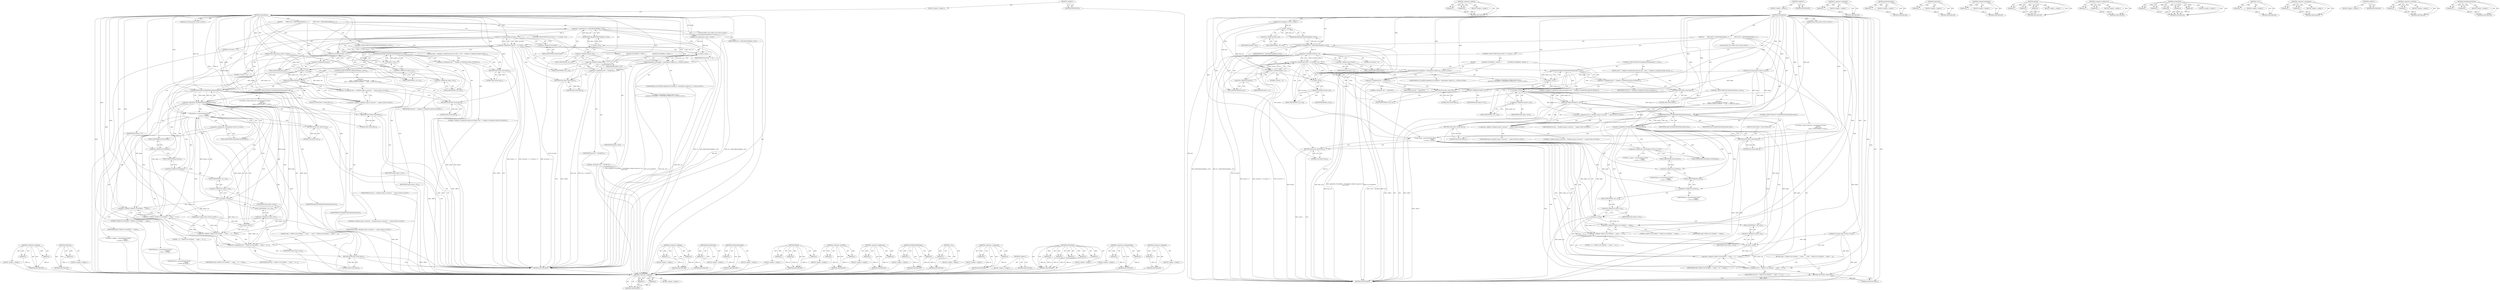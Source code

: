 digraph "&lt;operator&gt;.logicalNot" {
vulnerable_167 [label=<(METHOD,&lt;operator&gt;.logicalOr)>];
vulnerable_168 [label=<(PARAM,p1)>];
vulnerable_169 [label=<(PARAM,p2)>];
vulnerable_170 [label=<(BLOCK,&lt;empty&gt;,&lt;empty&gt;)>];
vulnerable_171 [label=<(METHOD_RETURN,ANY)>];
vulnerable_191 [label=<(METHOD,&lt;operator&gt;.addition)>];
vulnerable_192 [label=<(PARAM,p1)>];
vulnerable_193 [label=<(PARAM,p2)>];
vulnerable_194 [label=<(BLOCK,&lt;empty&gt;,&lt;empty&gt;)>];
vulnerable_195 [label=<(METHOD_RETURN,ANY)>];
vulnerable_6 [label=<(METHOD,&lt;global&gt;)<SUB>1</SUB>>];
vulnerable_7 [label=<(BLOCK,&lt;empty&gt;,&lt;empty&gt;)<SUB>1</SUB>>];
vulnerable_8 [label=<(METHOD,setAttribute)<SUB>1</SUB>>];
vulnerable_9 [label="<(PARAM,std::string key)<SUB>1</SUB>>"];
vulnerable_10 [label="<(PARAM,std::string name)<SUB>2</SUB>>"];
vulnerable_11 [label="<(PARAM,std::string value)<SUB>3</SUB>>"];
vulnerable_12 [label="<(PARAM,std::string &amp;text)<SUB>4</SUB>>"];
vulnerable_13 [label=<(BLOCK,{
        PROC_ID id = getProcByString(key.c_st...,{
        PROC_ID id = getProcByString(key.c_st...)<SUB>5</SUB>>];
vulnerable_14 [label="<(LOCAL,PROC_ID id: PROC_ID)<SUB>6</SUB>>"];
vulnerable_15 [label=<(&lt;operator&gt;.assignment,id = getProcByString(key.c_str()))<SUB>6</SUB>>];
vulnerable_16 [label=<(IDENTIFIER,id,id = getProcByString(key.c_str()))<SUB>6</SUB>>];
vulnerable_17 [label=<(getProcByString,getProcByString(key.c_str()))<SUB>6</SUB>>];
vulnerable_18 [label=<(c_str,key.c_str())<SUB>6</SUB>>];
vulnerable_19 [label=<(&lt;operator&gt;.fieldAccess,key.c_str)<SUB>6</SUB>>];
vulnerable_20 [label=<(IDENTIFIER,key,key.c_str())<SUB>6</SUB>>];
vulnerable_21 [label=<(FIELD_IDENTIFIER,c_str,c_str)<SUB>6</SUB>>];
vulnerable_22 [label=<(CONTROL_STRUCTURE,IF,if (id.cluster &lt; 0 || id.proc &lt; 0))<SUB>7</SUB>>];
vulnerable_23 [label=<(&lt;operator&gt;.logicalOr,id.cluster &lt; 0 || id.proc &lt; 0)<SUB>7</SUB>>];
vulnerable_24 [label=<(&lt;operator&gt;.lessThan,id.cluster &lt; 0)<SUB>7</SUB>>];
vulnerable_25 [label=<(&lt;operator&gt;.fieldAccess,id.cluster)<SUB>7</SUB>>];
vulnerable_26 [label=<(IDENTIFIER,id,id.cluster &lt; 0)<SUB>7</SUB>>];
vulnerable_27 [label=<(FIELD_IDENTIFIER,cluster,cluster)<SUB>7</SUB>>];
vulnerable_28 [label=<(LITERAL,0,id.cluster &lt; 0)<SUB>7</SUB>>];
vulnerable_29 [label=<(&lt;operator&gt;.lessThan,id.proc &lt; 0)<SUB>7</SUB>>];
vulnerable_30 [label=<(&lt;operator&gt;.fieldAccess,id.proc)<SUB>7</SUB>>];
vulnerable_31 [label=<(IDENTIFIER,id,id.proc &lt; 0)<SUB>7</SUB>>];
vulnerable_32 [label=<(FIELD_IDENTIFIER,proc,proc)<SUB>7</SUB>>];
vulnerable_33 [label=<(LITERAL,0,id.proc &lt; 0)<SUB>7</SUB>>];
vulnerable_34 [label=<(BLOCK,{
                dprintf(D_FULLDEBUG, &quot;SetAttr...,{
                dprintf(D_FULLDEBUG, &quot;SetAttr...)<SUB>7</SUB>>];
vulnerable_35 [label="<(dprintf,dprintf(D_FULLDEBUG, &quot;SetAttribute: Failed to p...)<SUB>8</SUB>>"];
vulnerable_36 [label="<(IDENTIFIER,D_FULLDEBUG,dprintf(D_FULLDEBUG, &quot;SetAttribute: Failed to p...)<SUB>8</SUB>>"];
vulnerable_37 [label="<(LITERAL,&quot;SetAttribute: Failed to parse id: %s\n&quot;,dprintf(D_FULLDEBUG, &quot;SetAttribute: Failed to p...)<SUB>8</SUB>>"];
vulnerable_38 [label=<(c_str,key.c_str())<SUB>8</SUB>>];
vulnerable_39 [label=<(&lt;operator&gt;.fieldAccess,key.c_str)<SUB>8</SUB>>];
vulnerable_40 [label=<(IDENTIFIER,key,key.c_str())<SUB>8</SUB>>];
vulnerable_41 [label=<(FIELD_IDENTIFIER,c_str,c_str)<SUB>8</SUB>>];
vulnerable_42 [label=<(&lt;operator&gt;.assignment,text = &quot;Invalid Id&quot;)<SUB>9</SUB>>];
vulnerable_43 [label=<(IDENTIFIER,text,text = &quot;Invalid Id&quot;)<SUB>9</SUB>>];
vulnerable_44 [label=<(LITERAL,&quot;Invalid Id&quot;,text = &quot;Invalid Id&quot;)<SUB>9</SUB>>];
vulnerable_45 [label=<(RETURN,return false;,return false;)<SUB>10</SUB>>];
vulnerable_46 [label=<(LITERAL,false,return false;)<SUB>10</SUB>>];
vulnerable_47 [label=<(CONTROL_STRUCTURE,IF,if (isSubmissionChange(name.c_str())))<SUB>13</SUB>>];
vulnerable_48 [label=<(isSubmissionChange,isSubmissionChange(name.c_str()))<SUB>13</SUB>>];
vulnerable_49 [label=<(c_str,name.c_str())<SUB>13</SUB>>];
vulnerable_50 [label=<(&lt;operator&gt;.fieldAccess,name.c_str)<SUB>13</SUB>>];
vulnerable_51 [label=<(IDENTIFIER,name,name.c_str())<SUB>13</SUB>>];
vulnerable_52 [label=<(FIELD_IDENTIFIER,c_str,c_str)<SUB>13</SUB>>];
vulnerable_53 [label=<(BLOCK,{
		text = &quot;Changes to submission name not allo...,{
		text = &quot;Changes to submission name not allo...)<SUB>13</SUB>>];
vulnerable_54 [label=<(&lt;operator&gt;.assignment,text = &quot;Changes to submission name not allowed&quot;)<SUB>14</SUB>>];
vulnerable_55 [label=<(IDENTIFIER,text,text = &quot;Changes to submission name not allowed&quot;)<SUB>14</SUB>>];
vulnerable_56 [label=<(LITERAL,&quot;Changes to submission name not allowed&quot;,text = &quot;Changes to submission name not allowed&quot;)<SUB>14</SUB>>];
vulnerable_57 [label=<(RETURN,return false;,return false;)<SUB>15</SUB>>];
vulnerable_58 [label=<(LITERAL,false,return false;)<SUB>15</SUB>>];
vulnerable_59 [label=<(CONTROL_STRUCTURE,IF,if (isKeyword(name.c_str())))<SUB>18</SUB>>];
vulnerable_60 [label=<(isKeyword,isKeyword(name.c_str()))<SUB>18</SUB>>];
vulnerable_61 [label=<(c_str,name.c_str())<SUB>18</SUB>>];
vulnerable_62 [label=<(&lt;operator&gt;.fieldAccess,name.c_str)<SUB>18</SUB>>];
vulnerable_63 [label=<(IDENTIFIER,name,name.c_str())<SUB>18</SUB>>];
vulnerable_64 [label=<(FIELD_IDENTIFIER,c_str,c_str)<SUB>18</SUB>>];
vulnerable_65 [label="<(BLOCK,{
		text = &quot;Attribute name is reserved: &quot; + nam...,{
		text = &quot;Attribute name is reserved: &quot; + nam...)<SUB>18</SUB>>"];
vulnerable_66 [label="<(&lt;operator&gt;.assignment,text = &quot;Attribute name is reserved: &quot; + name)<SUB>19</SUB>>"];
vulnerable_67 [label="<(IDENTIFIER,text,text = &quot;Attribute name is reserved: &quot; + name)<SUB>19</SUB>>"];
vulnerable_68 [label="<(&lt;operator&gt;.addition,&quot;Attribute name is reserved: &quot; + name)<SUB>19</SUB>>"];
vulnerable_69 [label="<(LITERAL,&quot;Attribute name is reserved: &quot;,&quot;Attribute name is reserved: &quot; + name)<SUB>19</SUB>>"];
vulnerable_70 [label="<(IDENTIFIER,name,&quot;Attribute name is reserved: &quot; + name)<SUB>19</SUB>>"];
vulnerable_71 [label=<(RETURN,return false;,return false;)<SUB>20</SUB>>];
vulnerable_72 [label=<(LITERAL,false,return false;)<SUB>20</SUB>>];
vulnerable_73 [label=<(CONTROL_STRUCTURE,IF,if (!isValidAttributeName(name,text)))<SUB>23</SUB>>];
vulnerable_74 [label=<(&lt;operator&gt;.logicalNot,!isValidAttributeName(name,text))<SUB>23</SUB>>];
vulnerable_75 [label=<(isValidAttributeName,isValidAttributeName(name,text))<SUB>23</SUB>>];
vulnerable_76 [label=<(IDENTIFIER,name,isValidAttributeName(name,text))<SUB>23</SUB>>];
vulnerable_77 [label=<(IDENTIFIER,text,isValidAttributeName(name,text))<SUB>23</SUB>>];
vulnerable_78 [label=<(BLOCK,{
		return false;
	},{
		return false;
	})<SUB>23</SUB>>];
vulnerable_79 [label=<(RETURN,return false;,return false;)<SUB>24</SUB>>];
vulnerable_80 [label=<(LITERAL,false,return false;)<SUB>24</SUB>>];
vulnerable_81 [label="<(CONTROL_STRUCTURE,IF,if (::SetAttribute(id.cluster,
					   id.proc,
					   name.c_str(),
					   value.c_str())))<SUB>27</SUB>>"];
vulnerable_82 [label="<(SetAttribute,::SetAttribute(id.cluster,
					   id.proc,
			...)<SUB>27</SUB>>"];
vulnerable_83 [label="<(&lt;operator&gt;.fieldAccess,::SetAttribute)<SUB>27</SUB>>"];
vulnerable_84 [label="<(LITERAL,&lt;global&gt;,::SetAttribute(id.cluster,
					   id.proc,
			...)<SUB>27</SUB>>"];
vulnerable_85 [label=<(FIELD_IDENTIFIER,SetAttribute,SetAttribute)<SUB>27</SUB>>];
vulnerable_86 [label=<(&lt;operator&gt;.fieldAccess,id.cluster)<SUB>27</SUB>>];
vulnerable_87 [label="<(IDENTIFIER,id,::SetAttribute(id.cluster,
					   id.proc,
			...)<SUB>27</SUB>>"];
vulnerable_88 [label=<(FIELD_IDENTIFIER,cluster,cluster)<SUB>27</SUB>>];
vulnerable_89 [label=<(&lt;operator&gt;.fieldAccess,id.proc)<SUB>28</SUB>>];
vulnerable_90 [label="<(IDENTIFIER,id,::SetAttribute(id.cluster,
					   id.proc,
			...)<SUB>28</SUB>>"];
vulnerable_91 [label=<(FIELD_IDENTIFIER,proc,proc)<SUB>28</SUB>>];
vulnerable_92 [label=<(c_str,name.c_str())<SUB>29</SUB>>];
vulnerable_93 [label=<(&lt;operator&gt;.fieldAccess,name.c_str)<SUB>29</SUB>>];
vulnerable_94 [label=<(IDENTIFIER,name,name.c_str())<SUB>29</SUB>>];
vulnerable_95 [label=<(FIELD_IDENTIFIER,c_str,c_str)<SUB>29</SUB>>];
vulnerable_96 [label=<(c_str,value.c_str())<SUB>30</SUB>>];
vulnerable_97 [label=<(&lt;operator&gt;.fieldAccess,value.c_str)<SUB>30</SUB>>];
vulnerable_98 [label=<(IDENTIFIER,value,value.c_str())<SUB>30</SUB>>];
vulnerable_99 [label=<(FIELD_IDENTIFIER,c_str,c_str)<SUB>30</SUB>>];
vulnerable_100 [label=<(BLOCK,{
		text = &quot;Failed to set attribute &quot; + name + ...,{
		text = &quot;Failed to set attribute &quot; + name + ...)<SUB>30</SUB>>];
vulnerable_101 [label=<(&lt;operator&gt;.assignment,text = &quot;Failed to set attribute &quot; + name + &quot; to...)<SUB>31</SUB>>];
vulnerable_102 [label=<(IDENTIFIER,text,text = &quot;Failed to set attribute &quot; + name + &quot; to...)<SUB>31</SUB>>];
vulnerable_103 [label=<(&lt;operator&gt;.addition,&quot;Failed to set attribute &quot; + name + &quot; to &quot; + value)<SUB>31</SUB>>];
vulnerable_104 [label=<(&lt;operator&gt;.addition,&quot;Failed to set attribute &quot; + name + &quot; to &quot;)<SUB>31</SUB>>];
vulnerable_105 [label=<(&lt;operator&gt;.addition,&quot;Failed to set attribute &quot; + name)<SUB>31</SUB>>];
vulnerable_106 [label=<(LITERAL,&quot;Failed to set attribute &quot;,&quot;Failed to set attribute &quot; + name)<SUB>31</SUB>>];
vulnerable_107 [label=<(IDENTIFIER,name,&quot;Failed to set attribute &quot; + name)<SUB>31</SUB>>];
vulnerable_108 [label=<(LITERAL,&quot; to &quot;,&quot;Failed to set attribute &quot; + name + &quot; to &quot;)<SUB>31</SUB>>];
vulnerable_109 [label=<(IDENTIFIER,value,&quot;Failed to set attribute &quot; + name + &quot; to &quot; + value)<SUB>31</SUB>>];
vulnerable_110 [label=<(RETURN,return false;,return false;)<SUB>32</SUB>>];
vulnerable_111 [label=<(LITERAL,false,return false;)<SUB>32</SUB>>];
vulnerable_112 [label=<(RETURN,return true;,return true;)<SUB>35</SUB>>];
vulnerable_113 [label=<(LITERAL,true,return true;)<SUB>35</SUB>>];
vulnerable_114 [label=<(METHOD_RETURN,ANY)<SUB>1</SUB>>];
vulnerable_116 [label=<(METHOD_RETURN,ANY)<SUB>1</SUB>>];
vulnerable_196 [label=<(METHOD,&lt;operator&gt;.logicalNot)>];
vulnerable_197 [label=<(PARAM,p1)>];
vulnerable_198 [label=<(BLOCK,&lt;empty&gt;,&lt;empty&gt;)>];
vulnerable_199 [label=<(METHOD_RETURN,ANY)>];
vulnerable_154 [label=<(METHOD,getProcByString)>];
vulnerable_155 [label=<(PARAM,p1)>];
vulnerable_156 [label=<(BLOCK,&lt;empty&gt;,&lt;empty&gt;)>];
vulnerable_157 [label=<(METHOD_RETURN,ANY)>];
vulnerable_187 [label=<(METHOD,isKeyword)>];
vulnerable_188 [label=<(PARAM,p1)>];
vulnerable_189 [label=<(BLOCK,&lt;empty&gt;,&lt;empty&gt;)>];
vulnerable_190 [label=<(METHOD_RETURN,ANY)>];
vulnerable_183 [label=<(METHOD,isSubmissionChange)>];
vulnerable_184 [label=<(PARAM,p1)>];
vulnerable_185 [label=<(BLOCK,&lt;empty&gt;,&lt;empty&gt;)>];
vulnerable_186 [label=<(METHOD_RETURN,ANY)>];
vulnerable_177 [label=<(METHOD,dprintf)>];
vulnerable_178 [label=<(PARAM,p1)>];
vulnerable_179 [label=<(PARAM,p2)>];
vulnerable_180 [label=<(PARAM,p3)>];
vulnerable_181 [label=<(BLOCK,&lt;empty&gt;,&lt;empty&gt;)>];
vulnerable_182 [label=<(METHOD_RETURN,ANY)>];
vulnerable_162 [label=<(METHOD,&lt;operator&gt;.fieldAccess)>];
vulnerable_163 [label=<(PARAM,p1)>];
vulnerable_164 [label=<(PARAM,p2)>];
vulnerable_165 [label=<(BLOCK,&lt;empty&gt;,&lt;empty&gt;)>];
vulnerable_166 [label=<(METHOD_RETURN,ANY)>];
vulnerable_205 [label=<(METHOD,SetAttribute)>];
vulnerable_206 [label=<(PARAM,p1)>];
vulnerable_207 [label=<(PARAM,p2)>];
vulnerable_208 [label=<(PARAM,p3)>];
vulnerable_209 [label=<(PARAM,p4)>];
vulnerable_210 [label=<(PARAM,p5)>];
vulnerable_211 [label=<(BLOCK,&lt;empty&gt;,&lt;empty&gt;)>];
vulnerable_212 [label=<(METHOD_RETURN,ANY)>];
vulnerable_158 [label=<(METHOD,c_str)>];
vulnerable_159 [label=<(PARAM,p1)>];
vulnerable_160 [label=<(BLOCK,&lt;empty&gt;,&lt;empty&gt;)>];
vulnerable_161 [label=<(METHOD_RETURN,ANY)>];
vulnerable_149 [label=<(METHOD,&lt;operator&gt;.assignment)>];
vulnerable_150 [label=<(PARAM,p1)>];
vulnerable_151 [label=<(PARAM,p2)>];
vulnerable_152 [label=<(BLOCK,&lt;empty&gt;,&lt;empty&gt;)>];
vulnerable_153 [label=<(METHOD_RETURN,ANY)>];
vulnerable_143 [label=<(METHOD,&lt;global&gt;)<SUB>1</SUB>>];
vulnerable_144 [label=<(BLOCK,&lt;empty&gt;,&lt;empty&gt;)>];
vulnerable_145 [label=<(METHOD_RETURN,ANY)>];
vulnerable_172 [label=<(METHOD,&lt;operator&gt;.lessThan)>];
vulnerable_173 [label=<(PARAM,p1)>];
vulnerable_174 [label=<(PARAM,p2)>];
vulnerable_175 [label=<(BLOCK,&lt;empty&gt;,&lt;empty&gt;)>];
vulnerable_176 [label=<(METHOD_RETURN,ANY)>];
vulnerable_200 [label=<(METHOD,isValidAttributeName)>];
vulnerable_201 [label=<(PARAM,p1)>];
vulnerable_202 [label=<(PARAM,p2)>];
vulnerable_203 [label=<(BLOCK,&lt;empty&gt;,&lt;empty&gt;)>];
vulnerable_204 [label=<(METHOD_RETURN,ANY)>];
fixed_167 [label=<(METHOD,&lt;operator&gt;.logicalOr)>];
fixed_168 [label=<(PARAM,p1)>];
fixed_169 [label=<(PARAM,p2)>];
fixed_170 [label=<(BLOCK,&lt;empty&gt;,&lt;empty&gt;)>];
fixed_171 [label=<(METHOD_RETURN,ANY)>];
fixed_192 [label=<(METHOD,isKeyword)>];
fixed_193 [label=<(PARAM,p1)>];
fixed_194 [label=<(BLOCK,&lt;empty&gt;,&lt;empty&gt;)>];
fixed_195 [label=<(METHOD_RETURN,ANY)>];
fixed_6 [label=<(METHOD,&lt;global&gt;)<SUB>1</SUB>>];
fixed_7 [label=<(BLOCK,&lt;empty&gt;,&lt;empty&gt;)<SUB>1</SUB>>];
fixed_8 [label=<(METHOD,setAttribute)<SUB>1</SUB>>];
fixed_9 [label="<(PARAM,std::string key)<SUB>1</SUB>>"];
fixed_10 [label="<(PARAM,std::string name)<SUB>2</SUB>>"];
fixed_11 [label="<(PARAM,std::string value)<SUB>3</SUB>>"];
fixed_12 [label="<(PARAM,std::string &amp;text)<SUB>4</SUB>>"];
fixed_13 [label=<(BLOCK,{
        PROC_ID id = getProcByString(key.c_st...,{
        PROC_ID id = getProcByString(key.c_st...)<SUB>5</SUB>>];
fixed_14 [label="<(LOCAL,PROC_ID id: PROC_ID)<SUB>6</SUB>>"];
fixed_15 [label=<(&lt;operator&gt;.assignment,id = getProcByString(key.c_str()))<SUB>6</SUB>>];
fixed_16 [label=<(IDENTIFIER,id,id = getProcByString(key.c_str()))<SUB>6</SUB>>];
fixed_17 [label=<(getProcByString,getProcByString(key.c_str()))<SUB>6</SUB>>];
fixed_18 [label=<(c_str,key.c_str())<SUB>6</SUB>>];
fixed_19 [label=<(&lt;operator&gt;.fieldAccess,key.c_str)<SUB>6</SUB>>];
fixed_20 [label=<(IDENTIFIER,key,key.c_str())<SUB>6</SUB>>];
fixed_21 [label=<(FIELD_IDENTIFIER,c_str,c_str)<SUB>6</SUB>>];
fixed_22 [label=<(CONTROL_STRUCTURE,IF,if (id.cluster &lt;= 0 || id.proc &lt; 0))<SUB>7</SUB>>];
fixed_23 [label=<(&lt;operator&gt;.logicalOr,id.cluster &lt;= 0 || id.proc &lt; 0)<SUB>7</SUB>>];
fixed_24 [label=<(&lt;operator&gt;.lessEqualsThan,id.cluster &lt;= 0)<SUB>7</SUB>>];
fixed_25 [label=<(&lt;operator&gt;.fieldAccess,id.cluster)<SUB>7</SUB>>];
fixed_26 [label=<(IDENTIFIER,id,id.cluster &lt;= 0)<SUB>7</SUB>>];
fixed_27 [label=<(FIELD_IDENTIFIER,cluster,cluster)<SUB>7</SUB>>];
fixed_28 [label=<(LITERAL,0,id.cluster &lt;= 0)<SUB>7</SUB>>];
fixed_29 [label=<(&lt;operator&gt;.lessThan,id.proc &lt; 0)<SUB>7</SUB>>];
fixed_30 [label=<(&lt;operator&gt;.fieldAccess,id.proc)<SUB>7</SUB>>];
fixed_31 [label=<(IDENTIFIER,id,id.proc &lt; 0)<SUB>7</SUB>>];
fixed_32 [label=<(FIELD_IDENTIFIER,proc,proc)<SUB>7</SUB>>];
fixed_33 [label=<(LITERAL,0,id.proc &lt; 0)<SUB>7</SUB>>];
fixed_34 [label=<(BLOCK,{
                dprintf(D_FULLDEBUG, &quot;SetAttr...,{
                dprintf(D_FULLDEBUG, &quot;SetAttr...)<SUB>7</SUB>>];
fixed_35 [label="<(dprintf,dprintf(D_FULLDEBUG, &quot;SetAttribute: Failed to p...)<SUB>8</SUB>>"];
fixed_36 [label="<(IDENTIFIER,D_FULLDEBUG,dprintf(D_FULLDEBUG, &quot;SetAttribute: Failed to p...)<SUB>8</SUB>>"];
fixed_37 [label="<(LITERAL,&quot;SetAttribute: Failed to parse id: %s\n&quot;,dprintf(D_FULLDEBUG, &quot;SetAttribute: Failed to p...)<SUB>8</SUB>>"];
fixed_38 [label=<(c_str,key.c_str())<SUB>8</SUB>>];
fixed_39 [label=<(&lt;operator&gt;.fieldAccess,key.c_str)<SUB>8</SUB>>];
fixed_40 [label=<(IDENTIFIER,key,key.c_str())<SUB>8</SUB>>];
fixed_41 [label=<(FIELD_IDENTIFIER,c_str,c_str)<SUB>8</SUB>>];
fixed_42 [label=<(&lt;operator&gt;.assignment,text = &quot;Invalid Id&quot;)<SUB>9</SUB>>];
fixed_43 [label=<(IDENTIFIER,text,text = &quot;Invalid Id&quot;)<SUB>9</SUB>>];
fixed_44 [label=<(LITERAL,&quot;Invalid Id&quot;,text = &quot;Invalid Id&quot;)<SUB>9</SUB>>];
fixed_45 [label=<(RETURN,return false;,return false;)<SUB>10</SUB>>];
fixed_46 [label=<(LITERAL,false,return false;)<SUB>10</SUB>>];
fixed_47 [label=<(CONTROL_STRUCTURE,IF,if (isSubmissionChange(name.c_str())))<SUB>13</SUB>>];
fixed_48 [label=<(isSubmissionChange,isSubmissionChange(name.c_str()))<SUB>13</SUB>>];
fixed_49 [label=<(c_str,name.c_str())<SUB>13</SUB>>];
fixed_50 [label=<(&lt;operator&gt;.fieldAccess,name.c_str)<SUB>13</SUB>>];
fixed_51 [label=<(IDENTIFIER,name,name.c_str())<SUB>13</SUB>>];
fixed_52 [label=<(FIELD_IDENTIFIER,c_str,c_str)<SUB>13</SUB>>];
fixed_53 [label=<(BLOCK,{
		text = &quot;Changes to submission name not allo...,{
		text = &quot;Changes to submission name not allo...)<SUB>13</SUB>>];
fixed_54 [label=<(&lt;operator&gt;.assignment,text = &quot;Changes to submission name not allowed&quot;)<SUB>14</SUB>>];
fixed_55 [label=<(IDENTIFIER,text,text = &quot;Changes to submission name not allowed&quot;)<SUB>14</SUB>>];
fixed_56 [label=<(LITERAL,&quot;Changes to submission name not allowed&quot;,text = &quot;Changes to submission name not allowed&quot;)<SUB>14</SUB>>];
fixed_57 [label=<(RETURN,return false;,return false;)<SUB>15</SUB>>];
fixed_58 [label=<(LITERAL,false,return false;)<SUB>15</SUB>>];
fixed_59 [label=<(CONTROL_STRUCTURE,IF,if (isKeyword(name.c_str())))<SUB>18</SUB>>];
fixed_60 [label=<(isKeyword,isKeyword(name.c_str()))<SUB>18</SUB>>];
fixed_61 [label=<(c_str,name.c_str())<SUB>18</SUB>>];
fixed_62 [label=<(&lt;operator&gt;.fieldAccess,name.c_str)<SUB>18</SUB>>];
fixed_63 [label=<(IDENTIFIER,name,name.c_str())<SUB>18</SUB>>];
fixed_64 [label=<(FIELD_IDENTIFIER,c_str,c_str)<SUB>18</SUB>>];
fixed_65 [label="<(BLOCK,{
		text = &quot;Attribute name is reserved: &quot; + nam...,{
		text = &quot;Attribute name is reserved: &quot; + nam...)<SUB>18</SUB>>"];
fixed_66 [label="<(&lt;operator&gt;.assignment,text = &quot;Attribute name is reserved: &quot; + name)<SUB>19</SUB>>"];
fixed_67 [label="<(IDENTIFIER,text,text = &quot;Attribute name is reserved: &quot; + name)<SUB>19</SUB>>"];
fixed_68 [label="<(&lt;operator&gt;.addition,&quot;Attribute name is reserved: &quot; + name)<SUB>19</SUB>>"];
fixed_69 [label="<(LITERAL,&quot;Attribute name is reserved: &quot;,&quot;Attribute name is reserved: &quot; + name)<SUB>19</SUB>>"];
fixed_70 [label="<(IDENTIFIER,name,&quot;Attribute name is reserved: &quot; + name)<SUB>19</SUB>>"];
fixed_71 [label=<(RETURN,return false;,return false;)<SUB>20</SUB>>];
fixed_72 [label=<(LITERAL,false,return false;)<SUB>20</SUB>>];
fixed_73 [label=<(CONTROL_STRUCTURE,IF,if (!isValidAttributeName(name,text)))<SUB>23</SUB>>];
fixed_74 [label=<(&lt;operator&gt;.logicalNot,!isValidAttributeName(name,text))<SUB>23</SUB>>];
fixed_75 [label=<(isValidAttributeName,isValidAttributeName(name,text))<SUB>23</SUB>>];
fixed_76 [label=<(IDENTIFIER,name,isValidAttributeName(name,text))<SUB>23</SUB>>];
fixed_77 [label=<(IDENTIFIER,text,isValidAttributeName(name,text))<SUB>23</SUB>>];
fixed_78 [label=<(BLOCK,{
		return false;
	},{
		return false;
	})<SUB>23</SUB>>];
fixed_79 [label=<(RETURN,return false;,return false;)<SUB>24</SUB>>];
fixed_80 [label=<(LITERAL,false,return false;)<SUB>24</SUB>>];
fixed_81 [label="<(CONTROL_STRUCTURE,IF,if (::SetAttribute(id.cluster,
					   id.proc,
					   name.c_str(),
					   value.c_str())))<SUB>27</SUB>>"];
fixed_82 [label="<(SetAttribute,::SetAttribute(id.cluster,
					   id.proc,
			...)<SUB>27</SUB>>"];
fixed_83 [label="<(&lt;operator&gt;.fieldAccess,::SetAttribute)<SUB>27</SUB>>"];
fixed_84 [label="<(LITERAL,&lt;global&gt;,::SetAttribute(id.cluster,
					   id.proc,
			...)<SUB>27</SUB>>"];
fixed_85 [label=<(FIELD_IDENTIFIER,SetAttribute,SetAttribute)<SUB>27</SUB>>];
fixed_86 [label=<(&lt;operator&gt;.fieldAccess,id.cluster)<SUB>27</SUB>>];
fixed_87 [label="<(IDENTIFIER,id,::SetAttribute(id.cluster,
					   id.proc,
			...)<SUB>27</SUB>>"];
fixed_88 [label=<(FIELD_IDENTIFIER,cluster,cluster)<SUB>27</SUB>>];
fixed_89 [label=<(&lt;operator&gt;.fieldAccess,id.proc)<SUB>28</SUB>>];
fixed_90 [label="<(IDENTIFIER,id,::SetAttribute(id.cluster,
					   id.proc,
			...)<SUB>28</SUB>>"];
fixed_91 [label=<(FIELD_IDENTIFIER,proc,proc)<SUB>28</SUB>>];
fixed_92 [label=<(c_str,name.c_str())<SUB>29</SUB>>];
fixed_93 [label=<(&lt;operator&gt;.fieldAccess,name.c_str)<SUB>29</SUB>>];
fixed_94 [label=<(IDENTIFIER,name,name.c_str())<SUB>29</SUB>>];
fixed_95 [label=<(FIELD_IDENTIFIER,c_str,c_str)<SUB>29</SUB>>];
fixed_96 [label=<(c_str,value.c_str())<SUB>30</SUB>>];
fixed_97 [label=<(&lt;operator&gt;.fieldAccess,value.c_str)<SUB>30</SUB>>];
fixed_98 [label=<(IDENTIFIER,value,value.c_str())<SUB>30</SUB>>];
fixed_99 [label=<(FIELD_IDENTIFIER,c_str,c_str)<SUB>30</SUB>>];
fixed_100 [label=<(BLOCK,{
		text = &quot;Failed to set attribute &quot; + name + ...,{
		text = &quot;Failed to set attribute &quot; + name + ...)<SUB>30</SUB>>];
fixed_101 [label=<(&lt;operator&gt;.assignment,text = &quot;Failed to set attribute &quot; + name + &quot; to...)<SUB>31</SUB>>];
fixed_102 [label=<(IDENTIFIER,text,text = &quot;Failed to set attribute &quot; + name + &quot; to...)<SUB>31</SUB>>];
fixed_103 [label=<(&lt;operator&gt;.addition,&quot;Failed to set attribute &quot; + name + &quot; to &quot; + value)<SUB>31</SUB>>];
fixed_104 [label=<(&lt;operator&gt;.addition,&quot;Failed to set attribute &quot; + name + &quot; to &quot;)<SUB>31</SUB>>];
fixed_105 [label=<(&lt;operator&gt;.addition,&quot;Failed to set attribute &quot; + name)<SUB>31</SUB>>];
fixed_106 [label=<(LITERAL,&quot;Failed to set attribute &quot;,&quot;Failed to set attribute &quot; + name)<SUB>31</SUB>>];
fixed_107 [label=<(IDENTIFIER,name,&quot;Failed to set attribute &quot; + name)<SUB>31</SUB>>];
fixed_108 [label=<(LITERAL,&quot; to &quot;,&quot;Failed to set attribute &quot; + name + &quot; to &quot;)<SUB>31</SUB>>];
fixed_109 [label=<(IDENTIFIER,value,&quot;Failed to set attribute &quot; + name + &quot; to &quot; + value)<SUB>31</SUB>>];
fixed_110 [label=<(RETURN,return false;,return false;)<SUB>32</SUB>>];
fixed_111 [label=<(LITERAL,false,return false;)<SUB>32</SUB>>];
fixed_112 [label=<(RETURN,return true;,return true;)<SUB>35</SUB>>];
fixed_113 [label=<(LITERAL,true,return true;)<SUB>35</SUB>>];
fixed_114 [label=<(METHOD_RETURN,ANY)<SUB>1</SUB>>];
fixed_116 [label=<(METHOD_RETURN,ANY)<SUB>1</SUB>>];
fixed_196 [label=<(METHOD,&lt;operator&gt;.addition)>];
fixed_197 [label=<(PARAM,p1)>];
fixed_198 [label=<(PARAM,p2)>];
fixed_199 [label=<(BLOCK,&lt;empty&gt;,&lt;empty&gt;)>];
fixed_200 [label=<(METHOD_RETURN,ANY)>];
fixed_154 [label=<(METHOD,getProcByString)>];
fixed_155 [label=<(PARAM,p1)>];
fixed_156 [label=<(BLOCK,&lt;empty&gt;,&lt;empty&gt;)>];
fixed_157 [label=<(METHOD_RETURN,ANY)>];
fixed_188 [label=<(METHOD,isSubmissionChange)>];
fixed_189 [label=<(PARAM,p1)>];
fixed_190 [label=<(BLOCK,&lt;empty&gt;,&lt;empty&gt;)>];
fixed_191 [label=<(METHOD_RETURN,ANY)>];
fixed_182 [label=<(METHOD,dprintf)>];
fixed_183 [label=<(PARAM,p1)>];
fixed_184 [label=<(PARAM,p2)>];
fixed_185 [label=<(PARAM,p3)>];
fixed_186 [label=<(BLOCK,&lt;empty&gt;,&lt;empty&gt;)>];
fixed_187 [label=<(METHOD_RETURN,ANY)>];
fixed_177 [label=<(METHOD,&lt;operator&gt;.lessThan)>];
fixed_178 [label=<(PARAM,p1)>];
fixed_179 [label=<(PARAM,p2)>];
fixed_180 [label=<(BLOCK,&lt;empty&gt;,&lt;empty&gt;)>];
fixed_181 [label=<(METHOD_RETURN,ANY)>];
fixed_162 [label=<(METHOD,&lt;operator&gt;.fieldAccess)>];
fixed_163 [label=<(PARAM,p1)>];
fixed_164 [label=<(PARAM,p2)>];
fixed_165 [label=<(BLOCK,&lt;empty&gt;,&lt;empty&gt;)>];
fixed_166 [label=<(METHOD_RETURN,ANY)>];
fixed_205 [label=<(METHOD,isValidAttributeName)>];
fixed_206 [label=<(PARAM,p1)>];
fixed_207 [label=<(PARAM,p2)>];
fixed_208 [label=<(BLOCK,&lt;empty&gt;,&lt;empty&gt;)>];
fixed_209 [label=<(METHOD_RETURN,ANY)>];
fixed_158 [label=<(METHOD,c_str)>];
fixed_159 [label=<(PARAM,p1)>];
fixed_160 [label=<(BLOCK,&lt;empty&gt;,&lt;empty&gt;)>];
fixed_161 [label=<(METHOD_RETURN,ANY)>];
fixed_149 [label=<(METHOD,&lt;operator&gt;.assignment)>];
fixed_150 [label=<(PARAM,p1)>];
fixed_151 [label=<(PARAM,p2)>];
fixed_152 [label=<(BLOCK,&lt;empty&gt;,&lt;empty&gt;)>];
fixed_153 [label=<(METHOD_RETURN,ANY)>];
fixed_143 [label=<(METHOD,&lt;global&gt;)<SUB>1</SUB>>];
fixed_144 [label=<(BLOCK,&lt;empty&gt;,&lt;empty&gt;)>];
fixed_145 [label=<(METHOD_RETURN,ANY)>];
fixed_210 [label=<(METHOD,SetAttribute)>];
fixed_211 [label=<(PARAM,p1)>];
fixed_212 [label=<(PARAM,p2)>];
fixed_213 [label=<(PARAM,p3)>];
fixed_214 [label=<(PARAM,p4)>];
fixed_215 [label=<(PARAM,p5)>];
fixed_216 [label=<(BLOCK,&lt;empty&gt;,&lt;empty&gt;)>];
fixed_217 [label=<(METHOD_RETURN,ANY)>];
fixed_172 [label=<(METHOD,&lt;operator&gt;.lessEqualsThan)>];
fixed_173 [label=<(PARAM,p1)>];
fixed_174 [label=<(PARAM,p2)>];
fixed_175 [label=<(BLOCK,&lt;empty&gt;,&lt;empty&gt;)>];
fixed_176 [label=<(METHOD_RETURN,ANY)>];
fixed_201 [label=<(METHOD,&lt;operator&gt;.logicalNot)>];
fixed_202 [label=<(PARAM,p1)>];
fixed_203 [label=<(BLOCK,&lt;empty&gt;,&lt;empty&gt;)>];
fixed_204 [label=<(METHOD_RETURN,ANY)>];
vulnerable_167 -> vulnerable_168  [key=0, label="AST: "];
vulnerable_167 -> vulnerable_168  [key=1, label="DDG: "];
vulnerable_167 -> vulnerable_170  [key=0, label="AST: "];
vulnerable_167 -> vulnerable_169  [key=0, label="AST: "];
vulnerable_167 -> vulnerable_169  [key=1, label="DDG: "];
vulnerable_167 -> vulnerable_171  [key=0, label="AST: "];
vulnerable_167 -> vulnerable_171  [key=1, label="CFG: "];
vulnerable_168 -> vulnerable_171  [key=0, label="DDG: p1"];
vulnerable_169 -> vulnerable_171  [key=0, label="DDG: p2"];
vulnerable_191 -> vulnerable_192  [key=0, label="AST: "];
vulnerable_191 -> vulnerable_192  [key=1, label="DDG: "];
vulnerable_191 -> vulnerable_194  [key=0, label="AST: "];
vulnerable_191 -> vulnerable_193  [key=0, label="AST: "];
vulnerable_191 -> vulnerable_193  [key=1, label="DDG: "];
vulnerable_191 -> vulnerable_195  [key=0, label="AST: "];
vulnerable_191 -> vulnerable_195  [key=1, label="CFG: "];
vulnerable_192 -> vulnerable_195  [key=0, label="DDG: p1"];
vulnerable_193 -> vulnerable_195  [key=0, label="DDG: p2"];
vulnerable_6 -> vulnerable_7  [key=0, label="AST: "];
vulnerable_6 -> vulnerable_116  [key=0, label="AST: "];
vulnerable_6 -> vulnerable_116  [key=1, label="CFG: "];
vulnerable_7 -> vulnerable_8  [key=0, label="AST: "];
vulnerable_8 -> vulnerable_9  [key=0, label="AST: "];
vulnerable_8 -> vulnerable_9  [key=1, label="DDG: "];
vulnerable_8 -> vulnerable_10  [key=0, label="AST: "];
vulnerable_8 -> vulnerable_10  [key=1, label="DDG: "];
vulnerable_8 -> vulnerable_11  [key=0, label="AST: "];
vulnerable_8 -> vulnerable_11  [key=1, label="DDG: "];
vulnerable_8 -> vulnerable_12  [key=0, label="AST: "];
vulnerable_8 -> vulnerable_12  [key=1, label="DDG: "];
vulnerable_8 -> vulnerable_13  [key=0, label="AST: "];
vulnerable_8 -> vulnerable_114  [key=0, label="AST: "];
vulnerable_8 -> vulnerable_21  [key=0, label="CFG: "];
vulnerable_8 -> vulnerable_112  [key=0, label="DDG: "];
vulnerable_8 -> vulnerable_113  [key=0, label="DDG: "];
vulnerable_8 -> vulnerable_42  [key=0, label="DDG: "];
vulnerable_8 -> vulnerable_45  [key=0, label="DDG: "];
vulnerable_8 -> vulnerable_54  [key=0, label="DDG: "];
vulnerable_8 -> vulnerable_57  [key=0, label="DDG: "];
vulnerable_8 -> vulnerable_66  [key=0, label="DDG: "];
vulnerable_8 -> vulnerable_71  [key=0, label="DDG: "];
vulnerable_8 -> vulnerable_79  [key=0, label="DDG: "];
vulnerable_8 -> vulnerable_101  [key=0, label="DDG: "];
vulnerable_8 -> vulnerable_110  [key=0, label="DDG: "];
vulnerable_8 -> vulnerable_24  [key=0, label="DDG: "];
vulnerable_8 -> vulnerable_29  [key=0, label="DDG: "];
vulnerable_8 -> vulnerable_35  [key=0, label="DDG: "];
vulnerable_8 -> vulnerable_46  [key=0, label="DDG: "];
vulnerable_8 -> vulnerable_58  [key=0, label="DDG: "];
vulnerable_8 -> vulnerable_72  [key=0, label="DDG: "];
vulnerable_8 -> vulnerable_75  [key=0, label="DDG: "];
vulnerable_8 -> vulnerable_80  [key=0, label="DDG: "];
vulnerable_8 -> vulnerable_111  [key=0, label="DDG: "];
vulnerable_8 -> vulnerable_68  [key=0, label="DDG: "];
vulnerable_8 -> vulnerable_103  [key=0, label="DDG: "];
vulnerable_8 -> vulnerable_104  [key=0, label="DDG: "];
vulnerable_8 -> vulnerable_105  [key=0, label="DDG: "];
vulnerable_9 -> vulnerable_114  [key=0, label="DDG: key"];
vulnerable_9 -> vulnerable_18  [key=0, label="DDG: key"];
vulnerable_9 -> vulnerable_38  [key=0, label="DDG: key"];
vulnerable_10 -> vulnerable_114  [key=0, label="DDG: name"];
vulnerable_10 -> vulnerable_66  [key=0, label="DDG: name"];
vulnerable_10 -> vulnerable_49  [key=0, label="DDG: name"];
vulnerable_10 -> vulnerable_61  [key=0, label="DDG: name"];
vulnerable_10 -> vulnerable_75  [key=0, label="DDG: name"];
vulnerable_10 -> vulnerable_68  [key=0, label="DDG: name"];
vulnerable_11 -> vulnerable_114  [key=0, label="DDG: value"];
vulnerable_11 -> vulnerable_101  [key=0, label="DDG: value"];
vulnerable_11 -> vulnerable_96  [key=0, label="DDG: value"];
vulnerable_11 -> vulnerable_103  [key=0, label="DDG: value"];
vulnerable_12 -> vulnerable_75  [key=0, label="DDG: text"];
vulnerable_13 -> vulnerable_14  [key=0, label="AST: "];
vulnerable_13 -> vulnerable_15  [key=0, label="AST: "];
vulnerable_13 -> vulnerable_22  [key=0, label="AST: "];
vulnerable_13 -> vulnerable_47  [key=0, label="AST: "];
vulnerable_13 -> vulnerable_59  [key=0, label="AST: "];
vulnerable_13 -> vulnerable_73  [key=0, label="AST: "];
vulnerable_13 -> vulnerable_81  [key=0, label="AST: "];
vulnerable_13 -> vulnerable_112  [key=0, label="AST: "];
vulnerable_15 -> vulnerable_16  [key=0, label="AST: "];
vulnerable_15 -> vulnerable_17  [key=0, label="AST: "];
vulnerable_15 -> vulnerable_27  [key=0, label="CFG: "];
vulnerable_15 -> vulnerable_114  [key=0, label="DDG: id"];
vulnerable_15 -> vulnerable_114  [key=1, label="DDG: getProcByString(key.c_str())"];
vulnerable_15 -> vulnerable_114  [key=2, label="DDG: id = getProcByString(key.c_str())"];
vulnerable_15 -> vulnerable_82  [key=0, label="DDG: id"];
vulnerable_15 -> vulnerable_24  [key=0, label="DDG: id"];
vulnerable_15 -> vulnerable_29  [key=0, label="DDG: id"];
vulnerable_17 -> vulnerable_18  [key=0, label="AST: "];
vulnerable_17 -> vulnerable_15  [key=0, label="CFG: "];
vulnerable_17 -> vulnerable_15  [key=1, label="DDG: key.c_str()"];
vulnerable_18 -> vulnerable_19  [key=0, label="AST: "];
vulnerable_18 -> vulnerable_17  [key=0, label="CFG: "];
vulnerable_18 -> vulnerable_17  [key=1, label="DDG: key.c_str"];
vulnerable_18 -> vulnerable_38  [key=0, label="DDG: key.c_str"];
vulnerable_19 -> vulnerable_20  [key=0, label="AST: "];
vulnerable_19 -> vulnerable_21  [key=0, label="AST: "];
vulnerable_19 -> vulnerable_18  [key=0, label="CFG: "];
vulnerable_21 -> vulnerable_19  [key=0, label="CFG: "];
vulnerable_22 -> vulnerable_23  [key=0, label="AST: "];
vulnerable_22 -> vulnerable_34  [key=0, label="AST: "];
vulnerable_23 -> vulnerable_24  [key=0, label="AST: "];
vulnerable_23 -> vulnerable_29  [key=0, label="AST: "];
vulnerable_23 -> vulnerable_41  [key=0, label="CFG: "];
vulnerable_23 -> vulnerable_41  [key=1, label="CDG: "];
vulnerable_23 -> vulnerable_52  [key=0, label="CFG: "];
vulnerable_23 -> vulnerable_52  [key=1, label="CDG: "];
vulnerable_23 -> vulnerable_114  [key=0, label="DDG: id.cluster &lt; 0"];
vulnerable_23 -> vulnerable_114  [key=1, label="DDG: id.proc &lt; 0"];
vulnerable_23 -> vulnerable_114  [key=2, label="DDG: id.cluster &lt; 0 || id.proc &lt; 0"];
vulnerable_23 -> vulnerable_48  [key=0, label="CDG: "];
vulnerable_23 -> vulnerable_49  [key=0, label="CDG: "];
vulnerable_23 -> vulnerable_42  [key=0, label="CDG: "];
vulnerable_23 -> vulnerable_38  [key=0, label="CDG: "];
vulnerable_23 -> vulnerable_45  [key=0, label="CDG: "];
vulnerable_23 -> vulnerable_50  [key=0, label="CDG: "];
vulnerable_23 -> vulnerable_35  [key=0, label="CDG: "];
vulnerable_23 -> vulnerable_39  [key=0, label="CDG: "];
vulnerable_24 -> vulnerable_25  [key=0, label="AST: "];
vulnerable_24 -> vulnerable_28  [key=0, label="AST: "];
vulnerable_24 -> vulnerable_23  [key=0, label="CFG: "];
vulnerable_24 -> vulnerable_23  [key=1, label="DDG: id.cluster"];
vulnerable_24 -> vulnerable_23  [key=2, label="DDG: 0"];
vulnerable_24 -> vulnerable_32  [key=0, label="CFG: "];
vulnerable_24 -> vulnerable_32  [key=1, label="CDG: "];
vulnerable_24 -> vulnerable_114  [key=0, label="DDG: id.cluster"];
vulnerable_24 -> vulnerable_82  [key=0, label="DDG: id.cluster"];
vulnerable_24 -> vulnerable_30  [key=0, label="CDG: "];
vulnerable_24 -> vulnerable_29  [key=0, label="CDG: "];
vulnerable_25 -> vulnerable_26  [key=0, label="AST: "];
vulnerable_25 -> vulnerable_27  [key=0, label="AST: "];
vulnerable_25 -> vulnerable_24  [key=0, label="CFG: "];
vulnerable_27 -> vulnerable_25  [key=0, label="CFG: "];
vulnerable_29 -> vulnerable_30  [key=0, label="AST: "];
vulnerable_29 -> vulnerable_33  [key=0, label="AST: "];
vulnerable_29 -> vulnerable_23  [key=0, label="CFG: "];
vulnerable_29 -> vulnerable_23  [key=1, label="DDG: id.proc"];
vulnerable_29 -> vulnerable_23  [key=2, label="DDG: 0"];
vulnerable_29 -> vulnerable_114  [key=0, label="DDG: id.proc"];
vulnerable_29 -> vulnerable_82  [key=0, label="DDG: id.proc"];
vulnerable_30 -> vulnerable_31  [key=0, label="AST: "];
vulnerable_30 -> vulnerable_32  [key=0, label="AST: "];
vulnerable_30 -> vulnerable_29  [key=0, label="CFG: "];
vulnerable_32 -> vulnerable_30  [key=0, label="CFG: "];
vulnerable_34 -> vulnerable_35  [key=0, label="AST: "];
vulnerable_34 -> vulnerable_42  [key=0, label="AST: "];
vulnerable_34 -> vulnerable_45  [key=0, label="AST: "];
vulnerable_35 -> vulnerable_36  [key=0, label="AST: "];
vulnerable_35 -> vulnerable_37  [key=0, label="AST: "];
vulnerable_35 -> vulnerable_38  [key=0, label="AST: "];
vulnerable_35 -> vulnerable_42  [key=0, label="CFG: "];
vulnerable_35 -> vulnerable_114  [key=0, label="DDG: key.c_str()"];
vulnerable_35 -> vulnerable_114  [key=1, label="DDG: dprintf(D_FULLDEBUG, &quot;SetAttribute: Failed to parse id: %s\n&quot;, key.c_str())"];
vulnerable_35 -> vulnerable_114  [key=2, label="DDG: D_FULLDEBUG"];
vulnerable_38 -> vulnerable_39  [key=0, label="AST: "];
vulnerable_38 -> vulnerable_35  [key=0, label="CFG: "];
vulnerable_38 -> vulnerable_35  [key=1, label="DDG: key.c_str"];
vulnerable_38 -> vulnerable_114  [key=0, label="DDG: key.c_str"];
vulnerable_39 -> vulnerable_40  [key=0, label="AST: "];
vulnerable_39 -> vulnerable_41  [key=0, label="AST: "];
vulnerable_39 -> vulnerable_38  [key=0, label="CFG: "];
vulnerable_41 -> vulnerable_39  [key=0, label="CFG: "];
vulnerable_42 -> vulnerable_43  [key=0, label="AST: "];
vulnerable_42 -> vulnerable_44  [key=0, label="AST: "];
vulnerable_42 -> vulnerable_45  [key=0, label="CFG: "];
vulnerable_42 -> vulnerable_114  [key=0, label="DDG: text"];
vulnerable_42 -> vulnerable_114  [key=1, label="DDG: text = &quot;Invalid Id&quot;"];
vulnerable_45 -> vulnerable_46  [key=0, label="AST: "];
vulnerable_45 -> vulnerable_114  [key=0, label="CFG: "];
vulnerable_45 -> vulnerable_114  [key=1, label="DDG: &lt;RET&gt;"];
vulnerable_46 -> vulnerable_45  [key=0, label="DDG: false"];
vulnerable_47 -> vulnerable_48  [key=0, label="AST: "];
vulnerable_47 -> vulnerable_53  [key=0, label="AST: "];
vulnerable_48 -> vulnerable_49  [key=0, label="AST: "];
vulnerable_48 -> vulnerable_54  [key=0, label="CFG: "];
vulnerable_48 -> vulnerable_54  [key=1, label="CDG: "];
vulnerable_48 -> vulnerable_64  [key=0, label="CFG: "];
vulnerable_48 -> vulnerable_64  [key=1, label="CDG: "];
vulnerable_48 -> vulnerable_60  [key=0, label="CDG: "];
vulnerable_48 -> vulnerable_57  [key=0, label="CDG: "];
vulnerable_48 -> vulnerable_61  [key=0, label="CDG: "];
vulnerable_48 -> vulnerable_62  [key=0, label="CDG: "];
vulnerable_49 -> vulnerable_50  [key=0, label="AST: "];
vulnerable_49 -> vulnerable_48  [key=0, label="CFG: "];
vulnerable_49 -> vulnerable_48  [key=1, label="DDG: name.c_str"];
vulnerable_49 -> vulnerable_61  [key=0, label="DDG: name.c_str"];
vulnerable_50 -> vulnerable_51  [key=0, label="AST: "];
vulnerable_50 -> vulnerable_52  [key=0, label="AST: "];
vulnerable_50 -> vulnerable_49  [key=0, label="CFG: "];
vulnerable_52 -> vulnerable_50  [key=0, label="CFG: "];
vulnerable_53 -> vulnerable_54  [key=0, label="AST: "];
vulnerable_53 -> vulnerable_57  [key=0, label="AST: "];
vulnerable_54 -> vulnerable_55  [key=0, label="AST: "];
vulnerable_54 -> vulnerable_56  [key=0, label="AST: "];
vulnerable_54 -> vulnerable_57  [key=0, label="CFG: "];
vulnerable_57 -> vulnerable_58  [key=0, label="AST: "];
vulnerable_57 -> vulnerable_114  [key=0, label="CFG: "];
vulnerable_57 -> vulnerable_114  [key=1, label="DDG: &lt;RET&gt;"];
vulnerable_58 -> vulnerable_57  [key=0, label="DDG: false"];
vulnerable_59 -> vulnerable_60  [key=0, label="AST: "];
vulnerable_59 -> vulnerable_65  [key=0, label="AST: "];
vulnerable_60 -> vulnerable_61  [key=0, label="AST: "];
vulnerable_60 -> vulnerable_68  [key=0, label="CFG: "];
vulnerable_60 -> vulnerable_68  [key=1, label="CDG: "];
vulnerable_60 -> vulnerable_75  [key=0, label="CFG: "];
vulnerable_60 -> vulnerable_75  [key=1, label="CDG: "];
vulnerable_60 -> vulnerable_66  [key=0, label="CDG: "];
vulnerable_60 -> vulnerable_74  [key=0, label="CDG: "];
vulnerable_60 -> vulnerable_71  [key=0, label="CDG: "];
vulnerable_61 -> vulnerable_62  [key=0, label="AST: "];
vulnerable_61 -> vulnerable_60  [key=0, label="CFG: "];
vulnerable_61 -> vulnerable_60  [key=1, label="DDG: name.c_str"];
vulnerable_61 -> vulnerable_66  [key=0, label="DDG: name.c_str"];
vulnerable_61 -> vulnerable_75  [key=0, label="DDG: name.c_str"];
vulnerable_61 -> vulnerable_68  [key=0, label="DDG: name.c_str"];
vulnerable_62 -> vulnerable_63  [key=0, label="AST: "];
vulnerable_62 -> vulnerable_64  [key=0, label="AST: "];
vulnerable_62 -> vulnerable_61  [key=0, label="CFG: "];
vulnerable_64 -> vulnerable_62  [key=0, label="CFG: "];
vulnerable_65 -> vulnerable_66  [key=0, label="AST: "];
vulnerable_65 -> vulnerable_71  [key=0, label="AST: "];
vulnerable_66 -> vulnerable_67  [key=0, label="AST: "];
vulnerable_66 -> vulnerable_68  [key=0, label="AST: "];
vulnerable_66 -> vulnerable_71  [key=0, label="CFG: "];
vulnerable_68 -> vulnerable_69  [key=0, label="AST: "];
vulnerable_68 -> vulnerable_70  [key=0, label="AST: "];
vulnerable_68 -> vulnerable_66  [key=0, label="CFG: "];
vulnerable_71 -> vulnerable_72  [key=0, label="AST: "];
vulnerable_71 -> vulnerable_114  [key=0, label="CFG: "];
vulnerable_71 -> vulnerable_114  [key=1, label="DDG: &lt;RET&gt;"];
vulnerable_72 -> vulnerable_71  [key=0, label="DDG: false"];
vulnerable_73 -> vulnerable_74  [key=0, label="AST: "];
vulnerable_73 -> vulnerable_78  [key=0, label="AST: "];
vulnerable_74 -> vulnerable_75  [key=0, label="AST: "];
vulnerable_74 -> vulnerable_79  [key=0, label="CFG: "];
vulnerable_74 -> vulnerable_79  [key=1, label="CDG: "];
vulnerable_74 -> vulnerable_85  [key=0, label="CFG: "];
vulnerable_74 -> vulnerable_85  [key=1, label="CDG: "];
vulnerable_74 -> vulnerable_96  [key=0, label="CDG: "];
vulnerable_74 -> vulnerable_89  [key=0, label="CDG: "];
vulnerable_74 -> vulnerable_99  [key=0, label="CDG: "];
vulnerable_74 -> vulnerable_95  [key=0, label="CDG: "];
vulnerable_74 -> vulnerable_92  [key=0, label="CDG: "];
vulnerable_74 -> vulnerable_97  [key=0, label="CDG: "];
vulnerable_74 -> vulnerable_91  [key=0, label="CDG: "];
vulnerable_74 -> vulnerable_82  [key=0, label="CDG: "];
vulnerable_74 -> vulnerable_93  [key=0, label="CDG: "];
vulnerable_74 -> vulnerable_83  [key=0, label="CDG: "];
vulnerable_74 -> vulnerable_88  [key=0, label="CDG: "];
vulnerable_74 -> vulnerable_86  [key=0, label="CDG: "];
vulnerable_75 -> vulnerable_76  [key=0, label="AST: "];
vulnerable_75 -> vulnerable_77  [key=0, label="AST: "];
vulnerable_75 -> vulnerable_74  [key=0, label="CFG: "];
vulnerable_75 -> vulnerable_74  [key=1, label="DDG: name"];
vulnerable_75 -> vulnerable_74  [key=2, label="DDG: text"];
vulnerable_75 -> vulnerable_101  [key=0, label="DDG: name"];
vulnerable_75 -> vulnerable_92  [key=0, label="DDG: name"];
vulnerable_75 -> vulnerable_103  [key=0, label="DDG: name"];
vulnerable_75 -> vulnerable_104  [key=0, label="DDG: name"];
vulnerable_75 -> vulnerable_105  [key=0, label="DDG: name"];
vulnerable_78 -> vulnerable_79  [key=0, label="AST: "];
vulnerable_79 -> vulnerable_80  [key=0, label="AST: "];
vulnerable_79 -> vulnerable_114  [key=0, label="CFG: "];
vulnerable_79 -> vulnerable_114  [key=1, label="DDG: &lt;RET&gt;"];
vulnerable_80 -> vulnerable_79  [key=0, label="DDG: false"];
vulnerable_81 -> vulnerable_82  [key=0, label="AST: "];
vulnerable_81 -> vulnerable_100  [key=0, label="AST: "];
vulnerable_82 -> vulnerable_83  [key=0, label="AST: "];
vulnerable_82 -> vulnerable_86  [key=0, label="AST: "];
vulnerable_82 -> vulnerable_89  [key=0, label="AST: "];
vulnerable_82 -> vulnerable_92  [key=0, label="AST: "];
vulnerable_82 -> vulnerable_96  [key=0, label="AST: "];
vulnerable_82 -> vulnerable_105  [key=0, label="CFG: "];
vulnerable_82 -> vulnerable_105  [key=1, label="CDG: "];
vulnerable_82 -> vulnerable_112  [key=0, label="CFG: "];
vulnerable_82 -> vulnerable_112  [key=1, label="CDG: "];
vulnerable_82 -> vulnerable_103  [key=0, label="CDG: "];
vulnerable_82 -> vulnerable_104  [key=0, label="CDG: "];
vulnerable_82 -> vulnerable_101  [key=0, label="CDG: "];
vulnerable_82 -> vulnerable_110  [key=0, label="CDG: "];
vulnerable_83 -> vulnerable_84  [key=0, label="AST: "];
vulnerable_83 -> vulnerable_85  [key=0, label="AST: "];
vulnerable_83 -> vulnerable_88  [key=0, label="CFG: "];
vulnerable_85 -> vulnerable_83  [key=0, label="CFG: "];
vulnerable_86 -> vulnerable_87  [key=0, label="AST: "];
vulnerable_86 -> vulnerable_88  [key=0, label="AST: "];
vulnerable_86 -> vulnerable_91  [key=0, label="CFG: "];
vulnerable_88 -> vulnerable_86  [key=0, label="CFG: "];
vulnerable_89 -> vulnerable_90  [key=0, label="AST: "];
vulnerable_89 -> vulnerable_91  [key=0, label="AST: "];
vulnerable_89 -> vulnerable_95  [key=0, label="CFG: "];
vulnerable_91 -> vulnerable_89  [key=0, label="CFG: "];
vulnerable_92 -> vulnerable_93  [key=0, label="AST: "];
vulnerable_92 -> vulnerable_99  [key=0, label="CFG: "];
vulnerable_92 -> vulnerable_82  [key=0, label="DDG: name.c_str"];
vulnerable_92 -> vulnerable_101  [key=0, label="DDG: name.c_str"];
vulnerable_92 -> vulnerable_103  [key=0, label="DDG: name.c_str"];
vulnerable_92 -> vulnerable_104  [key=0, label="DDG: name.c_str"];
vulnerable_92 -> vulnerable_105  [key=0, label="DDG: name.c_str"];
vulnerable_93 -> vulnerable_94  [key=0, label="AST: "];
vulnerable_93 -> vulnerable_95  [key=0, label="AST: "];
vulnerable_93 -> vulnerable_92  [key=0, label="CFG: "];
vulnerable_95 -> vulnerable_93  [key=0, label="CFG: "];
vulnerable_96 -> vulnerable_97  [key=0, label="AST: "];
vulnerable_96 -> vulnerable_82  [key=0, label="CFG: "];
vulnerable_96 -> vulnerable_82  [key=1, label="DDG: value.c_str"];
vulnerable_96 -> vulnerable_101  [key=0, label="DDG: value.c_str"];
vulnerable_96 -> vulnerable_103  [key=0, label="DDG: value.c_str"];
vulnerable_97 -> vulnerable_98  [key=0, label="AST: "];
vulnerable_97 -> vulnerable_99  [key=0, label="AST: "];
vulnerable_97 -> vulnerable_96  [key=0, label="CFG: "];
vulnerable_99 -> vulnerable_97  [key=0, label="CFG: "];
vulnerable_100 -> vulnerable_101  [key=0, label="AST: "];
vulnerable_100 -> vulnerable_110  [key=0, label="AST: "];
vulnerable_101 -> vulnerable_102  [key=0, label="AST: "];
vulnerable_101 -> vulnerable_103  [key=0, label="AST: "];
vulnerable_101 -> vulnerable_110  [key=0, label="CFG: "];
vulnerable_103 -> vulnerable_104  [key=0, label="AST: "];
vulnerable_103 -> vulnerable_109  [key=0, label="AST: "];
vulnerable_103 -> vulnerable_101  [key=0, label="CFG: "];
vulnerable_104 -> vulnerable_105  [key=0, label="AST: "];
vulnerable_104 -> vulnerable_108  [key=0, label="AST: "];
vulnerable_104 -> vulnerable_103  [key=0, label="CFG: "];
vulnerable_105 -> vulnerable_106  [key=0, label="AST: "];
vulnerable_105 -> vulnerable_107  [key=0, label="AST: "];
vulnerable_105 -> vulnerable_104  [key=0, label="CFG: "];
vulnerable_110 -> vulnerable_111  [key=0, label="AST: "];
vulnerable_110 -> vulnerable_114  [key=0, label="CFG: "];
vulnerable_110 -> vulnerable_114  [key=1, label="DDG: &lt;RET&gt;"];
vulnerable_111 -> vulnerable_110  [key=0, label="DDG: false"];
vulnerable_112 -> vulnerable_113  [key=0, label="AST: "];
vulnerable_112 -> vulnerable_114  [key=0, label="CFG: "];
vulnerable_112 -> vulnerable_114  [key=1, label="DDG: &lt;RET&gt;"];
vulnerable_113 -> vulnerable_112  [key=0, label="DDG: true"];
vulnerable_196 -> vulnerable_197  [key=0, label="AST: "];
vulnerable_196 -> vulnerable_197  [key=1, label="DDG: "];
vulnerable_196 -> vulnerable_198  [key=0, label="AST: "];
vulnerable_196 -> vulnerable_199  [key=0, label="AST: "];
vulnerable_196 -> vulnerable_199  [key=1, label="CFG: "];
vulnerable_197 -> vulnerable_199  [key=0, label="DDG: p1"];
vulnerable_154 -> vulnerable_155  [key=0, label="AST: "];
vulnerable_154 -> vulnerable_155  [key=1, label="DDG: "];
vulnerable_154 -> vulnerable_156  [key=0, label="AST: "];
vulnerable_154 -> vulnerable_157  [key=0, label="AST: "];
vulnerable_154 -> vulnerable_157  [key=1, label="CFG: "];
vulnerable_155 -> vulnerable_157  [key=0, label="DDG: p1"];
vulnerable_187 -> vulnerable_188  [key=0, label="AST: "];
vulnerable_187 -> vulnerable_188  [key=1, label="DDG: "];
vulnerable_187 -> vulnerable_189  [key=0, label="AST: "];
vulnerable_187 -> vulnerable_190  [key=0, label="AST: "];
vulnerable_187 -> vulnerable_190  [key=1, label="CFG: "];
vulnerable_188 -> vulnerable_190  [key=0, label="DDG: p1"];
vulnerable_183 -> vulnerable_184  [key=0, label="AST: "];
vulnerable_183 -> vulnerable_184  [key=1, label="DDG: "];
vulnerable_183 -> vulnerable_185  [key=0, label="AST: "];
vulnerable_183 -> vulnerable_186  [key=0, label="AST: "];
vulnerable_183 -> vulnerable_186  [key=1, label="CFG: "];
vulnerable_184 -> vulnerable_186  [key=0, label="DDG: p1"];
vulnerable_177 -> vulnerable_178  [key=0, label="AST: "];
vulnerable_177 -> vulnerable_178  [key=1, label="DDG: "];
vulnerable_177 -> vulnerable_181  [key=0, label="AST: "];
vulnerable_177 -> vulnerable_179  [key=0, label="AST: "];
vulnerable_177 -> vulnerable_179  [key=1, label="DDG: "];
vulnerable_177 -> vulnerable_182  [key=0, label="AST: "];
vulnerable_177 -> vulnerable_182  [key=1, label="CFG: "];
vulnerable_177 -> vulnerable_180  [key=0, label="AST: "];
vulnerable_177 -> vulnerable_180  [key=1, label="DDG: "];
vulnerable_178 -> vulnerable_182  [key=0, label="DDG: p1"];
vulnerable_179 -> vulnerable_182  [key=0, label="DDG: p2"];
vulnerable_180 -> vulnerable_182  [key=0, label="DDG: p3"];
vulnerable_162 -> vulnerable_163  [key=0, label="AST: "];
vulnerable_162 -> vulnerable_163  [key=1, label="DDG: "];
vulnerable_162 -> vulnerable_165  [key=0, label="AST: "];
vulnerable_162 -> vulnerable_164  [key=0, label="AST: "];
vulnerable_162 -> vulnerable_164  [key=1, label="DDG: "];
vulnerable_162 -> vulnerable_166  [key=0, label="AST: "];
vulnerable_162 -> vulnerable_166  [key=1, label="CFG: "];
vulnerable_163 -> vulnerable_166  [key=0, label="DDG: p1"];
vulnerable_164 -> vulnerable_166  [key=0, label="DDG: p2"];
vulnerable_205 -> vulnerable_206  [key=0, label="AST: "];
vulnerable_205 -> vulnerable_206  [key=1, label="DDG: "];
vulnerable_205 -> vulnerable_211  [key=0, label="AST: "];
vulnerable_205 -> vulnerable_207  [key=0, label="AST: "];
vulnerable_205 -> vulnerable_207  [key=1, label="DDG: "];
vulnerable_205 -> vulnerable_212  [key=0, label="AST: "];
vulnerable_205 -> vulnerable_212  [key=1, label="CFG: "];
vulnerable_205 -> vulnerable_208  [key=0, label="AST: "];
vulnerable_205 -> vulnerable_208  [key=1, label="DDG: "];
vulnerable_205 -> vulnerable_209  [key=0, label="AST: "];
vulnerable_205 -> vulnerable_209  [key=1, label="DDG: "];
vulnerable_205 -> vulnerable_210  [key=0, label="AST: "];
vulnerable_205 -> vulnerable_210  [key=1, label="DDG: "];
vulnerable_206 -> vulnerable_212  [key=0, label="DDG: p1"];
vulnerable_207 -> vulnerable_212  [key=0, label="DDG: p2"];
vulnerable_208 -> vulnerable_212  [key=0, label="DDG: p3"];
vulnerable_209 -> vulnerable_212  [key=0, label="DDG: p4"];
vulnerable_210 -> vulnerable_212  [key=0, label="DDG: p5"];
vulnerable_158 -> vulnerable_159  [key=0, label="AST: "];
vulnerable_158 -> vulnerable_159  [key=1, label="DDG: "];
vulnerable_158 -> vulnerable_160  [key=0, label="AST: "];
vulnerable_158 -> vulnerable_161  [key=0, label="AST: "];
vulnerable_158 -> vulnerable_161  [key=1, label="CFG: "];
vulnerable_159 -> vulnerable_161  [key=0, label="DDG: p1"];
vulnerable_149 -> vulnerable_150  [key=0, label="AST: "];
vulnerable_149 -> vulnerable_150  [key=1, label="DDG: "];
vulnerable_149 -> vulnerable_152  [key=0, label="AST: "];
vulnerable_149 -> vulnerable_151  [key=0, label="AST: "];
vulnerable_149 -> vulnerable_151  [key=1, label="DDG: "];
vulnerable_149 -> vulnerable_153  [key=0, label="AST: "];
vulnerable_149 -> vulnerable_153  [key=1, label="CFG: "];
vulnerable_150 -> vulnerable_153  [key=0, label="DDG: p1"];
vulnerable_151 -> vulnerable_153  [key=0, label="DDG: p2"];
vulnerable_143 -> vulnerable_144  [key=0, label="AST: "];
vulnerable_143 -> vulnerable_145  [key=0, label="AST: "];
vulnerable_143 -> vulnerable_145  [key=1, label="CFG: "];
vulnerable_172 -> vulnerable_173  [key=0, label="AST: "];
vulnerable_172 -> vulnerable_173  [key=1, label="DDG: "];
vulnerable_172 -> vulnerable_175  [key=0, label="AST: "];
vulnerable_172 -> vulnerable_174  [key=0, label="AST: "];
vulnerable_172 -> vulnerable_174  [key=1, label="DDG: "];
vulnerable_172 -> vulnerable_176  [key=0, label="AST: "];
vulnerable_172 -> vulnerable_176  [key=1, label="CFG: "];
vulnerable_173 -> vulnerable_176  [key=0, label="DDG: p1"];
vulnerable_174 -> vulnerable_176  [key=0, label="DDG: p2"];
vulnerable_200 -> vulnerable_201  [key=0, label="AST: "];
vulnerable_200 -> vulnerable_201  [key=1, label="DDG: "];
vulnerable_200 -> vulnerable_203  [key=0, label="AST: "];
vulnerable_200 -> vulnerable_202  [key=0, label="AST: "];
vulnerable_200 -> vulnerable_202  [key=1, label="DDG: "];
vulnerable_200 -> vulnerable_204  [key=0, label="AST: "];
vulnerable_200 -> vulnerable_204  [key=1, label="CFG: "];
vulnerable_201 -> vulnerable_204  [key=0, label="DDG: p1"];
vulnerable_202 -> vulnerable_204  [key=0, label="DDG: p2"];
fixed_167 -> fixed_168  [key=0, label="AST: "];
fixed_167 -> fixed_168  [key=1, label="DDG: "];
fixed_167 -> fixed_170  [key=0, label="AST: "];
fixed_167 -> fixed_169  [key=0, label="AST: "];
fixed_167 -> fixed_169  [key=1, label="DDG: "];
fixed_167 -> fixed_171  [key=0, label="AST: "];
fixed_167 -> fixed_171  [key=1, label="CFG: "];
fixed_168 -> fixed_171  [key=0, label="DDG: p1"];
fixed_169 -> fixed_171  [key=0, label="DDG: p2"];
fixed_170 -> vulnerable_167  [key=0];
fixed_171 -> vulnerable_167  [key=0];
fixed_192 -> fixed_193  [key=0, label="AST: "];
fixed_192 -> fixed_193  [key=1, label="DDG: "];
fixed_192 -> fixed_194  [key=0, label="AST: "];
fixed_192 -> fixed_195  [key=0, label="AST: "];
fixed_192 -> fixed_195  [key=1, label="CFG: "];
fixed_193 -> fixed_195  [key=0, label="DDG: p1"];
fixed_194 -> vulnerable_167  [key=0];
fixed_195 -> vulnerable_167  [key=0];
fixed_6 -> fixed_7  [key=0, label="AST: "];
fixed_6 -> fixed_116  [key=0, label="AST: "];
fixed_6 -> fixed_116  [key=1, label="CFG: "];
fixed_7 -> fixed_8  [key=0, label="AST: "];
fixed_8 -> fixed_9  [key=0, label="AST: "];
fixed_8 -> fixed_9  [key=1, label="DDG: "];
fixed_8 -> fixed_10  [key=0, label="AST: "];
fixed_8 -> fixed_10  [key=1, label="DDG: "];
fixed_8 -> fixed_11  [key=0, label="AST: "];
fixed_8 -> fixed_11  [key=1, label="DDG: "];
fixed_8 -> fixed_12  [key=0, label="AST: "];
fixed_8 -> fixed_12  [key=1, label="DDG: "];
fixed_8 -> fixed_13  [key=0, label="AST: "];
fixed_8 -> fixed_114  [key=0, label="AST: "];
fixed_8 -> fixed_21  [key=0, label="CFG: "];
fixed_8 -> fixed_112  [key=0, label="DDG: "];
fixed_8 -> fixed_113  [key=0, label="DDG: "];
fixed_8 -> fixed_42  [key=0, label="DDG: "];
fixed_8 -> fixed_45  [key=0, label="DDG: "];
fixed_8 -> fixed_54  [key=0, label="DDG: "];
fixed_8 -> fixed_57  [key=0, label="DDG: "];
fixed_8 -> fixed_66  [key=0, label="DDG: "];
fixed_8 -> fixed_71  [key=0, label="DDG: "];
fixed_8 -> fixed_79  [key=0, label="DDG: "];
fixed_8 -> fixed_101  [key=0, label="DDG: "];
fixed_8 -> fixed_110  [key=0, label="DDG: "];
fixed_8 -> fixed_24  [key=0, label="DDG: "];
fixed_8 -> fixed_29  [key=0, label="DDG: "];
fixed_8 -> fixed_35  [key=0, label="DDG: "];
fixed_8 -> fixed_46  [key=0, label="DDG: "];
fixed_8 -> fixed_58  [key=0, label="DDG: "];
fixed_8 -> fixed_72  [key=0, label="DDG: "];
fixed_8 -> fixed_75  [key=0, label="DDG: "];
fixed_8 -> fixed_80  [key=0, label="DDG: "];
fixed_8 -> fixed_111  [key=0, label="DDG: "];
fixed_8 -> fixed_68  [key=0, label="DDG: "];
fixed_8 -> fixed_103  [key=0, label="DDG: "];
fixed_8 -> fixed_104  [key=0, label="DDG: "];
fixed_8 -> fixed_105  [key=0, label="DDG: "];
fixed_9 -> fixed_114  [key=0, label="DDG: key"];
fixed_9 -> fixed_18  [key=0, label="DDG: key"];
fixed_9 -> fixed_38  [key=0, label="DDG: key"];
fixed_10 -> fixed_114  [key=0, label="DDG: name"];
fixed_10 -> fixed_66  [key=0, label="DDG: name"];
fixed_10 -> fixed_49  [key=0, label="DDG: name"];
fixed_10 -> fixed_61  [key=0, label="DDG: name"];
fixed_10 -> fixed_75  [key=0, label="DDG: name"];
fixed_10 -> fixed_68  [key=0, label="DDG: name"];
fixed_11 -> fixed_114  [key=0, label="DDG: value"];
fixed_11 -> fixed_101  [key=0, label="DDG: value"];
fixed_11 -> fixed_96  [key=0, label="DDG: value"];
fixed_11 -> fixed_103  [key=0, label="DDG: value"];
fixed_12 -> fixed_75  [key=0, label="DDG: text"];
fixed_13 -> fixed_14  [key=0, label="AST: "];
fixed_13 -> fixed_15  [key=0, label="AST: "];
fixed_13 -> fixed_22  [key=0, label="AST: "];
fixed_13 -> fixed_47  [key=0, label="AST: "];
fixed_13 -> fixed_59  [key=0, label="AST: "];
fixed_13 -> fixed_73  [key=0, label="AST: "];
fixed_13 -> fixed_81  [key=0, label="AST: "];
fixed_13 -> fixed_112  [key=0, label="AST: "];
fixed_14 -> vulnerable_167  [key=0];
fixed_15 -> fixed_16  [key=0, label="AST: "];
fixed_15 -> fixed_17  [key=0, label="AST: "];
fixed_15 -> fixed_27  [key=0, label="CFG: "];
fixed_15 -> fixed_114  [key=0, label="DDG: id"];
fixed_15 -> fixed_114  [key=1, label="DDG: getProcByString(key.c_str())"];
fixed_15 -> fixed_114  [key=2, label="DDG: id = getProcByString(key.c_str())"];
fixed_15 -> fixed_82  [key=0, label="DDG: id"];
fixed_15 -> fixed_24  [key=0, label="DDG: id"];
fixed_15 -> fixed_29  [key=0, label="DDG: id"];
fixed_16 -> vulnerable_167  [key=0];
fixed_17 -> fixed_18  [key=0, label="AST: "];
fixed_17 -> fixed_15  [key=0, label="CFG: "];
fixed_17 -> fixed_15  [key=1, label="DDG: key.c_str()"];
fixed_18 -> fixed_19  [key=0, label="AST: "];
fixed_18 -> fixed_17  [key=0, label="CFG: "];
fixed_18 -> fixed_17  [key=1, label="DDG: key.c_str"];
fixed_18 -> fixed_38  [key=0, label="DDG: key.c_str"];
fixed_19 -> fixed_20  [key=0, label="AST: "];
fixed_19 -> fixed_21  [key=0, label="AST: "];
fixed_19 -> fixed_18  [key=0, label="CFG: "];
fixed_20 -> vulnerable_167  [key=0];
fixed_21 -> fixed_19  [key=0, label="CFG: "];
fixed_22 -> fixed_23  [key=0, label="AST: "];
fixed_22 -> fixed_34  [key=0, label="AST: "];
fixed_23 -> fixed_24  [key=0, label="AST: "];
fixed_23 -> fixed_29  [key=0, label="AST: "];
fixed_23 -> fixed_41  [key=0, label="CFG: "];
fixed_23 -> fixed_41  [key=1, label="CDG: "];
fixed_23 -> fixed_52  [key=0, label="CFG: "];
fixed_23 -> fixed_52  [key=1, label="CDG: "];
fixed_23 -> fixed_114  [key=0, label="DDG: id.cluster &lt;= 0"];
fixed_23 -> fixed_114  [key=1, label="DDG: id.proc &lt; 0"];
fixed_23 -> fixed_114  [key=2, label="DDG: id.cluster &lt;= 0 || id.proc &lt; 0"];
fixed_23 -> fixed_48  [key=0, label="CDG: "];
fixed_23 -> fixed_49  [key=0, label="CDG: "];
fixed_23 -> fixed_42  [key=0, label="CDG: "];
fixed_23 -> fixed_38  [key=0, label="CDG: "];
fixed_23 -> fixed_45  [key=0, label="CDG: "];
fixed_23 -> fixed_50  [key=0, label="CDG: "];
fixed_23 -> fixed_35  [key=0, label="CDG: "];
fixed_23 -> fixed_39  [key=0, label="CDG: "];
fixed_24 -> fixed_25  [key=0, label="AST: "];
fixed_24 -> fixed_28  [key=0, label="AST: "];
fixed_24 -> fixed_23  [key=0, label="CFG: "];
fixed_24 -> fixed_23  [key=1, label="DDG: id.cluster"];
fixed_24 -> fixed_23  [key=2, label="DDG: 0"];
fixed_24 -> fixed_32  [key=0, label="CFG: "];
fixed_24 -> fixed_32  [key=1, label="CDG: "];
fixed_24 -> fixed_114  [key=0, label="DDG: id.cluster"];
fixed_24 -> fixed_82  [key=0, label="DDG: id.cluster"];
fixed_24 -> fixed_30  [key=0, label="CDG: "];
fixed_24 -> fixed_29  [key=0, label="CDG: "];
fixed_25 -> fixed_26  [key=0, label="AST: "];
fixed_25 -> fixed_27  [key=0, label="AST: "];
fixed_25 -> fixed_24  [key=0, label="CFG: "];
fixed_26 -> vulnerable_167  [key=0];
fixed_27 -> fixed_25  [key=0, label="CFG: "];
fixed_28 -> vulnerable_167  [key=0];
fixed_29 -> fixed_30  [key=0, label="AST: "];
fixed_29 -> fixed_33  [key=0, label="AST: "];
fixed_29 -> fixed_23  [key=0, label="CFG: "];
fixed_29 -> fixed_23  [key=1, label="DDG: id.proc"];
fixed_29 -> fixed_23  [key=2, label="DDG: 0"];
fixed_29 -> fixed_114  [key=0, label="DDG: id.proc"];
fixed_29 -> fixed_82  [key=0, label="DDG: id.proc"];
fixed_30 -> fixed_31  [key=0, label="AST: "];
fixed_30 -> fixed_32  [key=0, label="AST: "];
fixed_30 -> fixed_29  [key=0, label="CFG: "];
fixed_31 -> vulnerable_167  [key=0];
fixed_32 -> fixed_30  [key=0, label="CFG: "];
fixed_33 -> vulnerable_167  [key=0];
fixed_34 -> fixed_35  [key=0, label="AST: "];
fixed_34 -> fixed_42  [key=0, label="AST: "];
fixed_34 -> fixed_45  [key=0, label="AST: "];
fixed_35 -> fixed_36  [key=0, label="AST: "];
fixed_35 -> fixed_37  [key=0, label="AST: "];
fixed_35 -> fixed_38  [key=0, label="AST: "];
fixed_35 -> fixed_42  [key=0, label="CFG: "];
fixed_35 -> fixed_114  [key=0, label="DDG: key.c_str()"];
fixed_35 -> fixed_114  [key=1, label="DDG: dprintf(D_FULLDEBUG, &quot;SetAttribute: Failed to parse id: %s\n&quot;, key.c_str())"];
fixed_35 -> fixed_114  [key=2, label="DDG: D_FULLDEBUG"];
fixed_36 -> vulnerable_167  [key=0];
fixed_37 -> vulnerable_167  [key=0];
fixed_38 -> fixed_39  [key=0, label="AST: "];
fixed_38 -> fixed_35  [key=0, label="CFG: "];
fixed_38 -> fixed_35  [key=1, label="DDG: key.c_str"];
fixed_38 -> fixed_114  [key=0, label="DDG: key.c_str"];
fixed_39 -> fixed_40  [key=0, label="AST: "];
fixed_39 -> fixed_41  [key=0, label="AST: "];
fixed_39 -> fixed_38  [key=0, label="CFG: "];
fixed_40 -> vulnerable_167  [key=0];
fixed_41 -> fixed_39  [key=0, label="CFG: "];
fixed_42 -> fixed_43  [key=0, label="AST: "];
fixed_42 -> fixed_44  [key=0, label="AST: "];
fixed_42 -> fixed_45  [key=0, label="CFG: "];
fixed_42 -> fixed_114  [key=0, label="DDG: text"];
fixed_42 -> fixed_114  [key=1, label="DDG: text = &quot;Invalid Id&quot;"];
fixed_43 -> vulnerable_167  [key=0];
fixed_44 -> vulnerable_167  [key=0];
fixed_45 -> fixed_46  [key=0, label="AST: "];
fixed_45 -> fixed_114  [key=0, label="CFG: "];
fixed_45 -> fixed_114  [key=1, label="DDG: &lt;RET&gt;"];
fixed_46 -> fixed_45  [key=0, label="DDG: false"];
fixed_47 -> fixed_48  [key=0, label="AST: "];
fixed_47 -> fixed_53  [key=0, label="AST: "];
fixed_48 -> fixed_49  [key=0, label="AST: "];
fixed_48 -> fixed_54  [key=0, label="CFG: "];
fixed_48 -> fixed_54  [key=1, label="CDG: "];
fixed_48 -> fixed_64  [key=0, label="CFG: "];
fixed_48 -> fixed_64  [key=1, label="CDG: "];
fixed_48 -> fixed_60  [key=0, label="CDG: "];
fixed_48 -> fixed_57  [key=0, label="CDG: "];
fixed_48 -> fixed_61  [key=0, label="CDG: "];
fixed_48 -> fixed_62  [key=0, label="CDG: "];
fixed_49 -> fixed_50  [key=0, label="AST: "];
fixed_49 -> fixed_48  [key=0, label="CFG: "];
fixed_49 -> fixed_48  [key=1, label="DDG: name.c_str"];
fixed_49 -> fixed_61  [key=0, label="DDG: name.c_str"];
fixed_50 -> fixed_51  [key=0, label="AST: "];
fixed_50 -> fixed_52  [key=0, label="AST: "];
fixed_50 -> fixed_49  [key=0, label="CFG: "];
fixed_51 -> vulnerable_167  [key=0];
fixed_52 -> fixed_50  [key=0, label="CFG: "];
fixed_53 -> fixed_54  [key=0, label="AST: "];
fixed_53 -> fixed_57  [key=0, label="AST: "];
fixed_54 -> fixed_55  [key=0, label="AST: "];
fixed_54 -> fixed_56  [key=0, label="AST: "];
fixed_54 -> fixed_57  [key=0, label="CFG: "];
fixed_55 -> vulnerable_167  [key=0];
fixed_56 -> vulnerable_167  [key=0];
fixed_57 -> fixed_58  [key=0, label="AST: "];
fixed_57 -> fixed_114  [key=0, label="CFG: "];
fixed_57 -> fixed_114  [key=1, label="DDG: &lt;RET&gt;"];
fixed_58 -> fixed_57  [key=0, label="DDG: false"];
fixed_59 -> fixed_60  [key=0, label="AST: "];
fixed_59 -> fixed_65  [key=0, label="AST: "];
fixed_60 -> fixed_61  [key=0, label="AST: "];
fixed_60 -> fixed_68  [key=0, label="CFG: "];
fixed_60 -> fixed_68  [key=1, label="CDG: "];
fixed_60 -> fixed_75  [key=0, label="CFG: "];
fixed_60 -> fixed_75  [key=1, label="CDG: "];
fixed_60 -> fixed_66  [key=0, label="CDG: "];
fixed_60 -> fixed_74  [key=0, label="CDG: "];
fixed_60 -> fixed_71  [key=0, label="CDG: "];
fixed_61 -> fixed_62  [key=0, label="AST: "];
fixed_61 -> fixed_60  [key=0, label="CFG: "];
fixed_61 -> fixed_60  [key=1, label="DDG: name.c_str"];
fixed_61 -> fixed_66  [key=0, label="DDG: name.c_str"];
fixed_61 -> fixed_75  [key=0, label="DDG: name.c_str"];
fixed_61 -> fixed_68  [key=0, label="DDG: name.c_str"];
fixed_62 -> fixed_63  [key=0, label="AST: "];
fixed_62 -> fixed_64  [key=0, label="AST: "];
fixed_62 -> fixed_61  [key=0, label="CFG: "];
fixed_63 -> vulnerable_167  [key=0];
fixed_64 -> fixed_62  [key=0, label="CFG: "];
fixed_65 -> fixed_66  [key=0, label="AST: "];
fixed_65 -> fixed_71  [key=0, label="AST: "];
fixed_66 -> fixed_67  [key=0, label="AST: "];
fixed_66 -> fixed_68  [key=0, label="AST: "];
fixed_66 -> fixed_71  [key=0, label="CFG: "];
fixed_67 -> vulnerable_167  [key=0];
fixed_68 -> fixed_69  [key=0, label="AST: "];
fixed_68 -> fixed_70  [key=0, label="AST: "];
fixed_68 -> fixed_66  [key=0, label="CFG: "];
fixed_69 -> vulnerable_167  [key=0];
fixed_70 -> vulnerable_167  [key=0];
fixed_71 -> fixed_72  [key=0, label="AST: "];
fixed_71 -> fixed_114  [key=0, label="CFG: "];
fixed_71 -> fixed_114  [key=1, label="DDG: &lt;RET&gt;"];
fixed_72 -> fixed_71  [key=0, label="DDG: false"];
fixed_73 -> fixed_74  [key=0, label="AST: "];
fixed_73 -> fixed_78  [key=0, label="AST: "];
fixed_74 -> fixed_75  [key=0, label="AST: "];
fixed_74 -> fixed_79  [key=0, label="CFG: "];
fixed_74 -> fixed_79  [key=1, label="CDG: "];
fixed_74 -> fixed_85  [key=0, label="CFG: "];
fixed_74 -> fixed_85  [key=1, label="CDG: "];
fixed_74 -> fixed_96  [key=0, label="CDG: "];
fixed_74 -> fixed_89  [key=0, label="CDG: "];
fixed_74 -> fixed_99  [key=0, label="CDG: "];
fixed_74 -> fixed_95  [key=0, label="CDG: "];
fixed_74 -> fixed_92  [key=0, label="CDG: "];
fixed_74 -> fixed_97  [key=0, label="CDG: "];
fixed_74 -> fixed_91  [key=0, label="CDG: "];
fixed_74 -> fixed_82  [key=0, label="CDG: "];
fixed_74 -> fixed_93  [key=0, label="CDG: "];
fixed_74 -> fixed_83  [key=0, label="CDG: "];
fixed_74 -> fixed_88  [key=0, label="CDG: "];
fixed_74 -> fixed_86  [key=0, label="CDG: "];
fixed_75 -> fixed_76  [key=0, label="AST: "];
fixed_75 -> fixed_77  [key=0, label="AST: "];
fixed_75 -> fixed_74  [key=0, label="CFG: "];
fixed_75 -> fixed_74  [key=1, label="DDG: name"];
fixed_75 -> fixed_74  [key=2, label="DDG: text"];
fixed_75 -> fixed_101  [key=0, label="DDG: name"];
fixed_75 -> fixed_92  [key=0, label="DDG: name"];
fixed_75 -> fixed_103  [key=0, label="DDG: name"];
fixed_75 -> fixed_104  [key=0, label="DDG: name"];
fixed_75 -> fixed_105  [key=0, label="DDG: name"];
fixed_76 -> vulnerable_167  [key=0];
fixed_77 -> vulnerable_167  [key=0];
fixed_78 -> fixed_79  [key=0, label="AST: "];
fixed_79 -> fixed_80  [key=0, label="AST: "];
fixed_79 -> fixed_114  [key=0, label="CFG: "];
fixed_79 -> fixed_114  [key=1, label="DDG: &lt;RET&gt;"];
fixed_80 -> fixed_79  [key=0, label="DDG: false"];
fixed_81 -> fixed_82  [key=0, label="AST: "];
fixed_81 -> fixed_100  [key=0, label="AST: "];
fixed_82 -> fixed_83  [key=0, label="AST: "];
fixed_82 -> fixed_86  [key=0, label="AST: "];
fixed_82 -> fixed_89  [key=0, label="AST: "];
fixed_82 -> fixed_92  [key=0, label="AST: "];
fixed_82 -> fixed_96  [key=0, label="AST: "];
fixed_82 -> fixed_105  [key=0, label="CFG: "];
fixed_82 -> fixed_105  [key=1, label="CDG: "];
fixed_82 -> fixed_112  [key=0, label="CFG: "];
fixed_82 -> fixed_112  [key=1, label="CDG: "];
fixed_82 -> fixed_103  [key=0, label="CDG: "];
fixed_82 -> fixed_104  [key=0, label="CDG: "];
fixed_82 -> fixed_101  [key=0, label="CDG: "];
fixed_82 -> fixed_110  [key=0, label="CDG: "];
fixed_83 -> fixed_84  [key=0, label="AST: "];
fixed_83 -> fixed_85  [key=0, label="AST: "];
fixed_83 -> fixed_88  [key=0, label="CFG: "];
fixed_84 -> vulnerable_167  [key=0];
fixed_85 -> fixed_83  [key=0, label="CFG: "];
fixed_86 -> fixed_87  [key=0, label="AST: "];
fixed_86 -> fixed_88  [key=0, label="AST: "];
fixed_86 -> fixed_91  [key=0, label="CFG: "];
fixed_87 -> vulnerable_167  [key=0];
fixed_88 -> fixed_86  [key=0, label="CFG: "];
fixed_89 -> fixed_90  [key=0, label="AST: "];
fixed_89 -> fixed_91  [key=0, label="AST: "];
fixed_89 -> fixed_95  [key=0, label="CFG: "];
fixed_90 -> vulnerable_167  [key=0];
fixed_91 -> fixed_89  [key=0, label="CFG: "];
fixed_92 -> fixed_93  [key=0, label="AST: "];
fixed_92 -> fixed_99  [key=0, label="CFG: "];
fixed_92 -> fixed_82  [key=0, label="DDG: name.c_str"];
fixed_92 -> fixed_101  [key=0, label="DDG: name.c_str"];
fixed_92 -> fixed_103  [key=0, label="DDG: name.c_str"];
fixed_92 -> fixed_104  [key=0, label="DDG: name.c_str"];
fixed_92 -> fixed_105  [key=0, label="DDG: name.c_str"];
fixed_93 -> fixed_94  [key=0, label="AST: "];
fixed_93 -> fixed_95  [key=0, label="AST: "];
fixed_93 -> fixed_92  [key=0, label="CFG: "];
fixed_94 -> vulnerable_167  [key=0];
fixed_95 -> fixed_93  [key=0, label="CFG: "];
fixed_96 -> fixed_97  [key=0, label="AST: "];
fixed_96 -> fixed_82  [key=0, label="CFG: "];
fixed_96 -> fixed_82  [key=1, label="DDG: value.c_str"];
fixed_96 -> fixed_101  [key=0, label="DDG: value.c_str"];
fixed_96 -> fixed_103  [key=0, label="DDG: value.c_str"];
fixed_97 -> fixed_98  [key=0, label="AST: "];
fixed_97 -> fixed_99  [key=0, label="AST: "];
fixed_97 -> fixed_96  [key=0, label="CFG: "];
fixed_98 -> vulnerable_167  [key=0];
fixed_99 -> fixed_97  [key=0, label="CFG: "];
fixed_100 -> fixed_101  [key=0, label="AST: "];
fixed_100 -> fixed_110  [key=0, label="AST: "];
fixed_101 -> fixed_102  [key=0, label="AST: "];
fixed_101 -> fixed_103  [key=0, label="AST: "];
fixed_101 -> fixed_110  [key=0, label="CFG: "];
fixed_102 -> vulnerable_167  [key=0];
fixed_103 -> fixed_104  [key=0, label="AST: "];
fixed_103 -> fixed_109  [key=0, label="AST: "];
fixed_103 -> fixed_101  [key=0, label="CFG: "];
fixed_104 -> fixed_105  [key=0, label="AST: "];
fixed_104 -> fixed_108  [key=0, label="AST: "];
fixed_104 -> fixed_103  [key=0, label="CFG: "];
fixed_105 -> fixed_106  [key=0, label="AST: "];
fixed_105 -> fixed_107  [key=0, label="AST: "];
fixed_105 -> fixed_104  [key=0, label="CFG: "];
fixed_106 -> vulnerable_167  [key=0];
fixed_107 -> vulnerable_167  [key=0];
fixed_108 -> vulnerable_167  [key=0];
fixed_109 -> vulnerable_167  [key=0];
fixed_110 -> fixed_111  [key=0, label="AST: "];
fixed_110 -> fixed_114  [key=0, label="CFG: "];
fixed_110 -> fixed_114  [key=1, label="DDG: &lt;RET&gt;"];
fixed_111 -> fixed_110  [key=0, label="DDG: false"];
fixed_112 -> fixed_113  [key=0, label="AST: "];
fixed_112 -> fixed_114  [key=0, label="CFG: "];
fixed_112 -> fixed_114  [key=1, label="DDG: &lt;RET&gt;"];
fixed_113 -> fixed_112  [key=0, label="DDG: true"];
fixed_114 -> vulnerable_167  [key=0];
fixed_116 -> vulnerable_167  [key=0];
fixed_196 -> fixed_197  [key=0, label="AST: "];
fixed_196 -> fixed_197  [key=1, label="DDG: "];
fixed_196 -> fixed_199  [key=0, label="AST: "];
fixed_196 -> fixed_198  [key=0, label="AST: "];
fixed_196 -> fixed_198  [key=1, label="DDG: "];
fixed_196 -> fixed_200  [key=0, label="AST: "];
fixed_196 -> fixed_200  [key=1, label="CFG: "];
fixed_197 -> fixed_200  [key=0, label="DDG: p1"];
fixed_198 -> fixed_200  [key=0, label="DDG: p2"];
fixed_199 -> vulnerable_167  [key=0];
fixed_200 -> vulnerable_167  [key=0];
fixed_154 -> fixed_155  [key=0, label="AST: "];
fixed_154 -> fixed_155  [key=1, label="DDG: "];
fixed_154 -> fixed_156  [key=0, label="AST: "];
fixed_154 -> fixed_157  [key=0, label="AST: "];
fixed_154 -> fixed_157  [key=1, label="CFG: "];
fixed_155 -> fixed_157  [key=0, label="DDG: p1"];
fixed_156 -> vulnerable_167  [key=0];
fixed_157 -> vulnerable_167  [key=0];
fixed_188 -> fixed_189  [key=0, label="AST: "];
fixed_188 -> fixed_189  [key=1, label="DDG: "];
fixed_188 -> fixed_190  [key=0, label="AST: "];
fixed_188 -> fixed_191  [key=0, label="AST: "];
fixed_188 -> fixed_191  [key=1, label="CFG: "];
fixed_189 -> fixed_191  [key=0, label="DDG: p1"];
fixed_190 -> vulnerable_167  [key=0];
fixed_191 -> vulnerable_167  [key=0];
fixed_182 -> fixed_183  [key=0, label="AST: "];
fixed_182 -> fixed_183  [key=1, label="DDG: "];
fixed_182 -> fixed_186  [key=0, label="AST: "];
fixed_182 -> fixed_184  [key=0, label="AST: "];
fixed_182 -> fixed_184  [key=1, label="DDG: "];
fixed_182 -> fixed_187  [key=0, label="AST: "];
fixed_182 -> fixed_187  [key=1, label="CFG: "];
fixed_182 -> fixed_185  [key=0, label="AST: "];
fixed_182 -> fixed_185  [key=1, label="DDG: "];
fixed_183 -> fixed_187  [key=0, label="DDG: p1"];
fixed_184 -> fixed_187  [key=0, label="DDG: p2"];
fixed_185 -> fixed_187  [key=0, label="DDG: p3"];
fixed_186 -> vulnerable_167  [key=0];
fixed_187 -> vulnerable_167  [key=0];
fixed_177 -> fixed_178  [key=0, label="AST: "];
fixed_177 -> fixed_178  [key=1, label="DDG: "];
fixed_177 -> fixed_180  [key=0, label="AST: "];
fixed_177 -> fixed_179  [key=0, label="AST: "];
fixed_177 -> fixed_179  [key=1, label="DDG: "];
fixed_177 -> fixed_181  [key=0, label="AST: "];
fixed_177 -> fixed_181  [key=1, label="CFG: "];
fixed_178 -> fixed_181  [key=0, label="DDG: p1"];
fixed_179 -> fixed_181  [key=0, label="DDG: p2"];
fixed_180 -> vulnerable_167  [key=0];
fixed_181 -> vulnerable_167  [key=0];
fixed_162 -> fixed_163  [key=0, label="AST: "];
fixed_162 -> fixed_163  [key=1, label="DDG: "];
fixed_162 -> fixed_165  [key=0, label="AST: "];
fixed_162 -> fixed_164  [key=0, label="AST: "];
fixed_162 -> fixed_164  [key=1, label="DDG: "];
fixed_162 -> fixed_166  [key=0, label="AST: "];
fixed_162 -> fixed_166  [key=1, label="CFG: "];
fixed_163 -> fixed_166  [key=0, label="DDG: p1"];
fixed_164 -> fixed_166  [key=0, label="DDG: p2"];
fixed_165 -> vulnerable_167  [key=0];
fixed_166 -> vulnerable_167  [key=0];
fixed_205 -> fixed_206  [key=0, label="AST: "];
fixed_205 -> fixed_206  [key=1, label="DDG: "];
fixed_205 -> fixed_208  [key=0, label="AST: "];
fixed_205 -> fixed_207  [key=0, label="AST: "];
fixed_205 -> fixed_207  [key=1, label="DDG: "];
fixed_205 -> fixed_209  [key=0, label="AST: "];
fixed_205 -> fixed_209  [key=1, label="CFG: "];
fixed_206 -> fixed_209  [key=0, label="DDG: p1"];
fixed_207 -> fixed_209  [key=0, label="DDG: p2"];
fixed_208 -> vulnerable_167  [key=0];
fixed_209 -> vulnerable_167  [key=0];
fixed_158 -> fixed_159  [key=0, label="AST: "];
fixed_158 -> fixed_159  [key=1, label="DDG: "];
fixed_158 -> fixed_160  [key=0, label="AST: "];
fixed_158 -> fixed_161  [key=0, label="AST: "];
fixed_158 -> fixed_161  [key=1, label="CFG: "];
fixed_159 -> fixed_161  [key=0, label="DDG: p1"];
fixed_160 -> vulnerable_167  [key=0];
fixed_161 -> vulnerable_167  [key=0];
fixed_149 -> fixed_150  [key=0, label="AST: "];
fixed_149 -> fixed_150  [key=1, label="DDG: "];
fixed_149 -> fixed_152  [key=0, label="AST: "];
fixed_149 -> fixed_151  [key=0, label="AST: "];
fixed_149 -> fixed_151  [key=1, label="DDG: "];
fixed_149 -> fixed_153  [key=0, label="AST: "];
fixed_149 -> fixed_153  [key=1, label="CFG: "];
fixed_150 -> fixed_153  [key=0, label="DDG: p1"];
fixed_151 -> fixed_153  [key=0, label="DDG: p2"];
fixed_152 -> vulnerable_167  [key=0];
fixed_153 -> vulnerable_167  [key=0];
fixed_143 -> fixed_144  [key=0, label="AST: "];
fixed_143 -> fixed_145  [key=0, label="AST: "];
fixed_143 -> fixed_145  [key=1, label="CFG: "];
fixed_144 -> vulnerable_167  [key=0];
fixed_145 -> vulnerable_167  [key=0];
fixed_210 -> fixed_211  [key=0, label="AST: "];
fixed_210 -> fixed_211  [key=1, label="DDG: "];
fixed_210 -> fixed_216  [key=0, label="AST: "];
fixed_210 -> fixed_212  [key=0, label="AST: "];
fixed_210 -> fixed_212  [key=1, label="DDG: "];
fixed_210 -> fixed_217  [key=0, label="AST: "];
fixed_210 -> fixed_217  [key=1, label="CFG: "];
fixed_210 -> fixed_213  [key=0, label="AST: "];
fixed_210 -> fixed_213  [key=1, label="DDG: "];
fixed_210 -> fixed_214  [key=0, label="AST: "];
fixed_210 -> fixed_214  [key=1, label="DDG: "];
fixed_210 -> fixed_215  [key=0, label="AST: "];
fixed_210 -> fixed_215  [key=1, label="DDG: "];
fixed_211 -> fixed_217  [key=0, label="DDG: p1"];
fixed_212 -> fixed_217  [key=0, label="DDG: p2"];
fixed_213 -> fixed_217  [key=0, label="DDG: p3"];
fixed_214 -> fixed_217  [key=0, label="DDG: p4"];
fixed_215 -> fixed_217  [key=0, label="DDG: p5"];
fixed_216 -> vulnerable_167  [key=0];
fixed_217 -> vulnerable_167  [key=0];
fixed_172 -> fixed_173  [key=0, label="AST: "];
fixed_172 -> fixed_173  [key=1, label="DDG: "];
fixed_172 -> fixed_175  [key=0, label="AST: "];
fixed_172 -> fixed_174  [key=0, label="AST: "];
fixed_172 -> fixed_174  [key=1, label="DDG: "];
fixed_172 -> fixed_176  [key=0, label="AST: "];
fixed_172 -> fixed_176  [key=1, label="CFG: "];
fixed_173 -> fixed_176  [key=0, label="DDG: p1"];
fixed_174 -> fixed_176  [key=0, label="DDG: p2"];
fixed_175 -> vulnerable_167  [key=0];
fixed_176 -> vulnerable_167  [key=0];
fixed_201 -> fixed_202  [key=0, label="AST: "];
fixed_201 -> fixed_202  [key=1, label="DDG: "];
fixed_201 -> fixed_203  [key=0, label="AST: "];
fixed_201 -> fixed_204  [key=0, label="AST: "];
fixed_201 -> fixed_204  [key=1, label="CFG: "];
fixed_202 -> fixed_204  [key=0, label="DDG: p1"];
fixed_203 -> vulnerable_167  [key=0];
fixed_204 -> vulnerable_167  [key=0];
}

